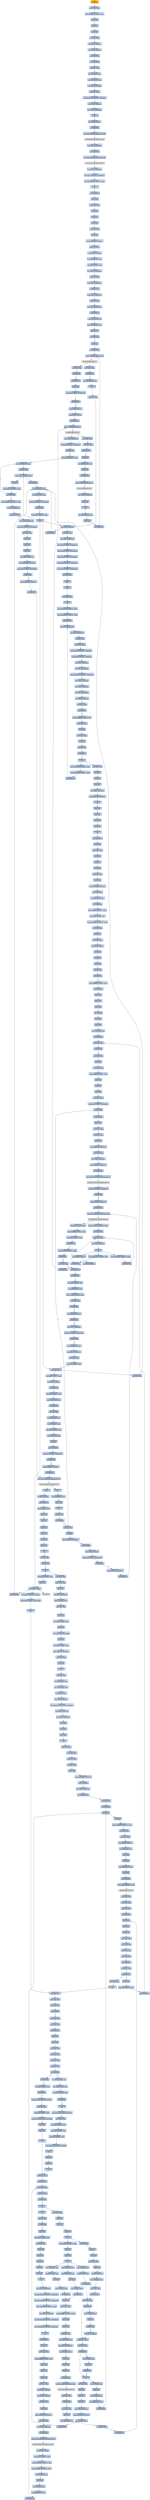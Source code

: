 digraph G {
node[shape=rectangle,style=filled,fillcolor=lightsteelblue,color=lightsteelblue]
bgcolor="transparent"
a0x00409a58pushl_ebp[label="start\npushl %ebp",color="lightgrey",fillcolor="orange"];
a0x00409a59movl_esp_ebp[label="0x00409a59\nmovl %esp, %ebp"];
a0x00409a5baddl_0xffffffc4UINT8_esp[label="0x00409a5b\naddl $0xffffffc4<UINT8>, %esp"];
a0x00409a5epushl_ebx[label="0x00409a5e\npushl %ebx"];
a0x00409a5fpushl_esi[label="0x00409a5f\npushl %esi"];
a0x00409a60pushl_edi[label="0x00409a60\npushl %edi"];
a0x00409a61xorl_eax_eax[label="0x00409a61\nxorl %eax, %eax"];
a0x00409a63movl_eax__16ebp_[label="0x00409a63\nmovl %eax, -16(%ebp)"];
a0x00409a66movl_eax__36ebp_[label="0x00409a66\nmovl %eax, -36(%ebp)"];
a0x00409a69call_0x004030dc[label="0x00409a69\ncall 0x004030dc"];
a0x004030dccall_0x00403094[label="0x004030dc\ncall 0x00403094"];
a0x00403094xorl_edx_edx[label="0x00403094\nxorl %edx, %edx"];
a0x00403096leal__12ebp__eax[label="0x00403096\nleal -12(%ebp), %eax"];
a0x00403099movl_fs_edx__ecx[label="0x00403099\nmovl %fs:(%edx), %ecx"];
a0x0040309cmovl_eax_fs_edx_[label="0x0040309c\nmovl %eax, %fs:(%edx)"];
a0x0040309fmovl_ecx_eax_[label="0x0040309f\nmovl %ecx, (%eax)"];
a0x004030a1movl_0x403018UINT32_0x4eax_[label="0x004030a1\nmovl $0x403018<UINT32>, 0x4(%eax)"];
a0x004030a8movl_ebp_0x8eax_[label="0x004030a8\nmovl %ebp, 0x8(%eax)"];
a0x004030abmovl_eax_0x0040c488[label="0x004030ab\nmovl %eax, 0x0040c488"];
a0x004030b1ret[label="0x004030b1\nret"];
a0x004030e1pushl_0x0UINT8[label="0x004030e1\npushl $0x0<UINT8>"];
a0x004030e3call_0x004011fc[label="0x004030e3\ncall 0x004011fc"];
a0x004011fcjmp_GetModuleHandleA_kernel32_dll[label="0x004011fc\njmp GetModuleHandleA@kernel32.dll"];
GetModuleHandleA_kernel32_dll[label="GetModuleHandleA@kernel32.dll",color="lightgrey",fillcolor="lightgrey"];
a0x004030e8movl_eax_0x0040c014[label="0x004030e8\nmovl %eax, 0x0040c014"];
a0x004030eecall_0x004011ec[label="0x004030ee\ncall 0x004011ec"];
a0x004011ecjmp_GetCommandLineA_kernel32_dll[label="0x004011ec\njmp GetCommandLineA@kernel32.dll"];
GetCommandLineA_kernel32_dll[label="GetCommandLineA@kernel32.dll",color="lightgrey",fillcolor="lightgrey"];
a0x004030f3movl_eax_0x0040c01c[label="0x004030f3\nmovl %eax, 0x0040c01c"];
a0x004030f9movl_0xaUINT32_0x0040c018[label="0x004030f9\nmovl $0xa<UINT32>, 0x0040c018"];
a0x00403103movl_0x402e34UINT32_eax[label="0x00403103\nmovl $0x402e34<UINT32>, %eax"];
a0x00403108ret[label="0x00403108\nret"];
a0x00409a6ecall_0x004042e8[label="0x00409a6e\ncall 0x004042e8"];
a0x004042e8pushl_ebp[label="0x004042e8\npushl %ebp"];
a0x004042e9movl_esp_ebp[label="0x004042e9\nmovl %esp, %ebp"];
a0x004042ebpushl_ebx[label="0x004042eb\npushl %ebx"];
a0x004042ecpushl_esi[label="0x004042ec\npushl %esi"];
a0x004042edpushl_edi[label="0x004042ed\npushl %edi"];
a0x004042eexorl_eax_eax[label="0x004042ee\nxorl %eax, %eax"];
a0x004042f0pushl_ebp[label="0x004042f0\npushl %ebp"];
a0x004042f1pushl_0x40438aUINT32[label="0x004042f1\npushl $0x40438a<UINT32>"];
a0x004042f6pushl_fs_eax_[label="0x004042f6\npushl %fs:(%eax)"];
a0x004042f9movl_esp_fs_eax_[label="0x004042f9\nmovl %esp, %fs:(%eax)"];
a0x004042fcmovl_0x0040c3d0_eax[label="0x004042fc\nmovl 0x0040c3d0, %eax"];
a0x00404301shll_0x2UINT8_eax[label="0x00404301\nshll $0x2<UINT8>, %eax"];
a0x00404304movl_eax_0x0040c3d4[label="0x00404304\nmovl %eax, 0x0040c3d4"];
a0x00404309xorl_eax_eax[label="0x00404309\nxorl %eax, %eax"];
a0x0040430bmovl_eax_0x0040c020[label="0x0040430b\nmovl %eax, 0x0040c020"];
a0x00404310xorl_eax_eax[label="0x00404310\nxorl %eax, %eax"];
a0x00404312movl_eax_0x0040c024[label="0x00404312\nmovl %eax, 0x0040c024"];
a0x00404317xorl_eax_eax[label="0x00404317\nxorl %eax, %eax"];
a0x00404319movl_eax_0x0040c028[label="0x00404319\nmovl %eax, 0x0040c028"];
a0x0040431ecall_0x00403154[label="0x0040431e\ncall 0x00403154"];
a0x00403154movb_0x0040c030_cl[label="0x00403154\nmovb 0x0040c030, %cl"];
a0x0040315amovl_0x0040c3d0_eax[label="0x0040315a\nmovl 0x0040c3d0, %eax"];
a0x00403160testb_cl_cl[label="0x00403160\ntestb %cl, %cl"];
a0x00403162jne_0x0040318c[label="0x00403162\njne 0x0040318c"];
a0x0040318cpushl_eax[label="0x0040318c\npushl %eax"];
a0x0040318dcall_0x0040120c[label="0x0040318d\ncall 0x0040120c"];
a0x0040120cjmp_TlsGetValue_kernel32_dll[label="0x0040120c\njmp TlsGetValue@kernel32.dll"];
TlsGetValue_kernel32_dll[label="TlsGetValue@kernel32.dll",color="lightgrey",fillcolor="lightgrey"];
a0x00403192testl_eax_eax[label="0x00403192\ntestl %eax, %eax"];
a0x00403194je_0x0040316f[label="0x00403194\nje 0x0040316f"];
a0x0040316fcall_0x0040310c[label="0x0040316f\ncall 0x0040310c"];
a0x0040310cpushl_ebx[label="0x0040310c\npushl %ebx"];
a0x0040310dcmpl_0x0UINT8_0x0040c3d0[label="0x0040310d\ncmpl $0x0<UINT8>, 0x0040c3d0"];
a0x00403114jnl_0x00403120[label="0x00403114\njnl 0x00403120"];
a0x00403120pushl_0x8UINT32[label="0x00403120\npushl $0x8<UINT32>"];
a0x00403125pushl_0x40UINT8[label="0x00403125\npushl $0x40<UINT8>"];
a0x00403127call_0x0040124c[label="0x00403127\ncall 0x0040124c"];
a0x0040124cjmp_LocalAlloc_kernel32_dll[label="0x0040124c\njmp LocalAlloc@kernel32.dll"];
LocalAlloc_kernel32_dll[label="LocalAlloc@kernel32.dll",color="lightgrey",fillcolor="lightgrey"];
a0x0040312cmovl_eax_ebx[label="0x0040312c\nmovl %eax, %ebx"];
a0x0040312etestl_ebx_ebx[label="0x0040312e\ntestl %ebx, %ebx"];
a0x00403130jne_0x0040313e[label="0x00403130\njne 0x0040313e"];
a0x0040313epushl_ebx[label="0x0040313e\npushl %ebx"];
a0x0040313fmovl_0x0040c3d0_eax[label="0x0040313f\nmovl 0x0040c3d0, %eax"];
a0x00403144pushl_eax[label="0x00403144\npushl %eax"];
a0x00403145call_0x00401214[label="0x00403145\ncall 0x00401214"];
a0x00401214jmp_TlsSetValue_kernel32_dll[label="0x00401214\njmp TlsSetValue@kernel32.dll"];
TlsSetValue_kernel32_dll[label="TlsSetValue@kernel32.dll",color="lightgrey",fillcolor="lightgrey"];
a0x0040314amovl_ebx_0x0040c48c[label="0x0040314a\nmovl %ebx, 0x0040c48c"];
a0x00403150popl_ebx[label="0x00403150\npopl %ebx"];
a0x00403151ret[label="0x00403151\nret"];
a0x00403174movl_0x0040c3d0_eax[label="0x00403174\nmovl 0x0040c3d0, %eax"];
a0x0040317apushl_eax[label="0x0040317a\npushl %eax"];
a0x0040317bcall_0x0040120c[label="0x0040317b\ncall 0x0040120c"];
a0x00403180testl_eax_eax[label="0x00403180\ntestl %eax, %eax"];
a0x00403182je_0x00403185[label="0x00403182\nje 0x00403185"];
a0x00403185movl_0x0040c48c_eax[label="0x00403185\nmovl 0x0040c48c, %eax"];
a0x0040318bret[label="0x0040318b\nret"];
a0x00404323xorl_edx_edx[label="0x00404323\nxorl %edx, %edx"];
a0x00404325movl_edx_0x4eax_[label="0x00404325\nmovl %edx, 0x4(%eax)"];
a0x0040438ajmp_0x00402dfc[label="0x0040438a\njmp 0x00402dfc"];
a0x00402dfcmovl_0x4esp__eax[label="0x00402dfc\nmovl 0x4(%esp), %eax"];
a0x00402e00movl_0x8esp__edx[label="0x00402e00\nmovl 0x8(%esp), %edx"];
a0x00402e04testl_0x6UINT32_0x4eax_[label="0x00402e04\ntestl $0x6<UINT32>, 0x4(%eax)"];
a0x00402e0bje_0x00402e2c[label="0x00402e0b\nje 0x00402e2c"];
a0x00402e2cmovl_0x1UINT32_eax[label="0x00402e2c\nmovl $0x1<UINT32>, %eax"];
a0x00402e31ret[label="0x00402e31\nret"];
a0x0040432bxorl_eax_eax[label="0x0040432b\nxorl %eax, %eax"];
a0x0040432dmovl_eax_0x0040c02c[label="0x0040432d\nmovl %eax, 0x0040c02c"];
a0x00404332movb_0x2UINT8_0x0040c033[label="0x00404332\nmovb $0x2<UINT8>, 0x0040c033"];
a0x00404339movb_0x2UINT8_0x0040c034[label="0x00404339\nmovb $0x2<UINT8>, 0x0040c034"];
a0x00404340movb_0x3UINT8_0x0040c035[label="0x00404340\nmovb $0x3<UINT8>, 0x0040c035"];
a0x00404347movw_0x0UINT16_0x0040c3dc[label="0x00404347\nmovw $0x0<UINT16>, 0x0040c3dc"];
a0x00404350movw_0x1UINT16_0x0040c3ec[label="0x00404350\nmovw $0x1<UINT16>, 0x0040c3ec"];
a0x00404359call_0x0040285c[label="0x00404359\ncall 0x0040285c"];
a0x0040285cfninit_[label="0x0040285c\nfninit "];
a0x0040285efwait_[label="0x0040285e\nfwait "];
a0x0040285ffldcw_0x0040b010[label="0x0040285f\nfldcw 0x0040b010"];
a0x00402865ret[label="0x00402865\nret"];
a0x0040435emovl_0x40c038UINT32_eax[label="0x0040435e\nmovl $0x40c038<UINT32>, %eax"];
a0x00404363movl_0x404398UINT32_edx[label="0x00404363\nmovl $0x404398<UINT32>, %edx"];
a0x00404368call_0x00403c25[label="0x00404368\ncall 0x00403c25"];
a0x00403c25leal_0x14ceax__ecx[label="0x00403c25\nleal 0x14c(%eax), %ecx"];
a0x00403c2bmovl_ecx_0x14eax_[label="0x00403c2b\nmovl %ecx, 0x14(%eax)"];
a0x00403c2exorl_ecx_ecx[label="0x00403c2e\nxorl %ecx, %ecx"];
a0x00403c30movl_ecx_eax_[label="0x00403c30\nmovl %ecx, (%eax)"];
a0x00403c32movl_0xd7b0UINT32_0x4eax_[label="0x00403c32\nmovl $0xd7b0<UINT32>, 0x4(%eax)"];
a0x00403c39movl_0x80UINT32_0x8eax_[label="0x00403c39\nmovl $0x80<UINT32>, 0x8(%eax)"];
a0x00403c40movl_ecx_0xceax_[label="0x00403c40\nmovl %ecx, 0xc(%eax)"];
a0x00403c43movl_ecx_0x10eax_[label="0x00403c43\nmovl %ecx, 0x10(%eax)"];
a0x00403c46movl_0x403a97UINT32_0x18eax_[label="0x00403c46\nmovl $0x403a97<UINT32>, 0x18(%eax)"];
a0x00403c4dmovl_ecx_0x1ceax_[label="0x00403c4d\nmovl %ecx, 0x1c(%eax)"];
a0x00403c50movl_ecx_0x20eax_[label="0x00403c50\nmovl %ecx, 0x20(%eax)"];
a0x00403c53movl_ecx_0x24eax_[label="0x00403c53\nmovl %ecx, 0x24(%eax)"];
a0x00403c56leal_0x48eax__eax[label="0x00403c56\nleal 0x48(%eax), %eax"];
a0x00403c59testl_edx_edx[label="0x00403c59\ntestl %edx, %edx"];
a0x00403c5bje_0x00403c78[label="0x00403c5b\nje 0x00403c78"];
a0x00403c5dmovb_0xffffff82UINT8_ch[label="0x00403c5d\nmovb $0xffffff82<UINT8>, %ch"];
a0x00403c5fmovb_edx__cl[label="0x00403c5f\nmovb (%edx), %cl"];
a0x00403c61incl_edx[label="0x00403c61\nincl %edx"];
a0x00403c62movb_cl_eax_[label="0x00403c62\nmovb %cl, (%eax)"];
a0x00403c64incl_eax[label="0x00403c64\nincl %eax"];
a0x00403c65testb_cl_cl[label="0x00403c65\ntestb %cl, %cl"];
a0x00403c67je_0x00403c7a[label="0x00403c67\nje 0x00403c7a"];
a0x00403c7aret[label="0x00403c7a\nret"];
a0x0040436dmovl_0x40c204UINT32_eax[label="0x0040436d\nmovl $0x40c204<UINT32>, %eax"];
a0x00404372movl_0x404398UINT32_edx[label="0x00404372\nmovl $0x404398<UINT32>, %edx"];
a0x00404377call_0x00403c25[label="0x00404377\ncall 0x00403c25"];
a0x0040437cxorl_eax_eax[label="0x0040437c\nxorl %eax, %eax"];
a0x0040437epopl_edx[label="0x0040437e\npopl %edx"];
a0x0040437fpopl_ecx[label="0x0040437f\npopl %ecx"];
a0x00404380popl_ecx[label="0x00404380\npopl %ecx"];
a0x00404381movl_edx_fs_eax_[label="0x00404381\nmovl %edx, %fs:(%eax)"];
a0x00404384pushl_0x404391UINT32[label="0x00404384\npushl $0x404391<UINT32>"];
a0x00404389ret[label="0x00404389\nret"];
a0x00404391popl_edi[label="0x00404391\npopl %edi"];
a0x00404392popl_esi[label="0x00404392\npopl %esi"];
a0x00404393popl_ebx[label="0x00404393\npopl %ebx"];
a0x00404394popl_ebp[label="0x00404394\npopl %ebp"];
a0x00404395ret[label="0x00404395\nret"];
a0x00409a73call_0x00406518[label="0x00409a73\ncall 0x00406518"];
a0x00406518pushl_ebp[label="0x00406518\npushl %ebp"];
a0x00406519movl_esp_ebp[label="0x00406519\nmovl %esp, %ebp"];
a0x0040651bpushl_ebx[label="0x0040651b\npushl %ebx"];
a0x0040651cpushl_esi[label="0x0040651c\npushl %esi"];
a0x0040651dpushl_edi[label="0x0040651d\npushl %edi"];
a0x0040651exorl_eax_eax[label="0x0040651e\nxorl %eax, %eax"];
a0x00406520pushl_ebp[label="0x00406520\npushl %ebp"];
a0x00406521pushl_0x40654eUINT32[label="0x00406521\npushl $0x40654e<UINT32>"];
a0x00406526pushl_fs_eax_[label="0x00406526\npushl %fs:(%eax)"];
a0x00406529movl_esp_fs_eax_[label="0x00406529\nmovl %esp, %fs:(%eax)"];
a0x0040652ccall_0x00405bf8[label="0x0040652c\ncall 0x00405bf8"];
a0x00405bf8movl_0xff87UINT32_ecx[label="0x00405bf8\nmovl $0xff87<UINT32>, %ecx"];
a0x00405bfdmovb_0x1UINT8_dl[label="0x00405bfd\nmovb $0x1<UINT8>, %dl"];
a0x00405bffmovl_0x40463cUINT32_eax[label="0x00405bff\nmovl $0x40463c<UINT32>, %eax"];
a0x00405c04call_0x00405890[label="0x00405c04\ncall 0x00405890"];
a0x00405890pushl_ebp[label="0x00405890\npushl %ebp"];
a0x00405891movl_esp_ebp[label="0x00405891\nmovl %esp, %ebp"];
a0x00405893pushl_0x0UINT8[label="0x00405893\npushl $0x0<UINT8>"];
a0x00405895pushl_ebx[label="0x00405895\npushl %ebx"];
a0x00405896pushl_esi[label="0x00405896\npushl %esi"];
a0x00405897pushl_edi[label="0x00405897\npushl %edi"];
a0x00405898testb_dl_dl[label="0x00405898\ntestb %dl, %dl"];
a0x0040589aje_0x004058a4[label="0x0040589a\nje 0x004058a4"];
a0x0040589caddl_0xfffffff0UINT8_esp[label="0x0040589c\naddl $0xfffffff0<UINT8>, %esp"];
a0x0040589fcall_0x00402ac8[label="0x0040589f\ncall 0x00402ac8"];
a0x00402ac8pushl_edx[label="0x00402ac8\npushl %edx"];
a0x00402ac9pushl_ecx[label="0x00402ac9\npushl %ecx"];
a0x00402acapushl_ebx[label="0x00402aca\npushl %ebx"];
a0x00402acbcall__12eax_[label="0x00402acb\ncall -12(%eax)"];
a0x004028acpushl_edi[label="0x004028ac\npushl %edi"];
a0x004028adpushl_eax[label="0x004028ad\npushl %eax"];
a0x004028aemovl__24eax__eax[label="0x004028ae\nmovl -24(%eax), %eax"];
a0x004028b1call_0x00402594[label="0x004028b1\ncall 0x00402594"];
a0x00402594testl_eax_eax[label="0x00402594\ntestl %eax, %eax"];
a0x00402596je_0x004025a2[label="0x00402596\nje 0x004025a2"];
a0x00402598call_0x0040b004[label="0x00402598\ncall 0x0040b004"];
a0x00401fd4pushl_ebp[label="0x00401fd4\npushl %ebp"];
a0x00401fd5movl_esp_ebp[label="0x00401fd5\nmovl %esp, %ebp"];
a0x00401fd7addl_0xfffffff8UINT8_esp[label="0x00401fd7\naddl $0xfffffff8<UINT8>, %esp"];
a0x00401fdapushl_ebx[label="0x00401fda\npushl %ebx"];
a0x00401fdbpushl_esi[label="0x00401fdb\npushl %esi"];
a0x00401fdcpushl_edi[label="0x00401fdc\npushl %edi"];
a0x00401fddmovl_eax_ebx[label="0x00401fdd\nmovl %eax, %ebx"];
a0x00401fdfcmpb_0x0UINT8_0x0040c415[label="0x00401fdf\ncmpb $0x0<UINT8>, 0x0040c415"];
a0x00401fe6jne_0x00401ffb[label="0x00401fe6\njne 0x00401ffb"];
a0x00401fe8call_0x00401918[label="0x00401fe8\ncall 0x00401918"];
a0x00401918pushl_ebp[label="0x00401918\npushl %ebp"];
a0x00401919movl_esp_ebp[label="0x00401919\nmovl %esp, %ebp"];
a0x0040191bxorl_edx_edx[label="0x0040191b\nxorl %edx, %edx"];
a0x0040191dpushl_ebp[label="0x0040191d\npushl %ebp"];
a0x0040191epushl_0x4019ceUINT32[label="0x0040191e\npushl $0x4019ce<UINT32>"];
a0x00401923pushl_fs_edx_[label="0x00401923\npushl %fs:(%edx)"];
a0x00401926movl_esp_fs_edx_[label="0x00401926\nmovl %esp, %fs:(%edx)"];
a0x00401929pushl_0x40c41cUINT32[label="0x00401929\npushl $0x40c41c<UINT32>"];
a0x0040192ecall_0x0040126c[label="0x0040192e\ncall 0x0040126c"];
a0x0040126cjmp_InitializeCriticalSection_kernel32_dll[label="0x0040126c\njmp InitializeCriticalSection@kernel32.dll"];
InitializeCriticalSection_kernel32_dll[label="InitializeCriticalSection@kernel32.dll",color="lightgrey",fillcolor="lightgrey"];
a0x00401933cmpb_0x0UINT8_0x0040c032[label="0x00401933\ncmpb $0x0<UINT8>, 0x0040c032"];
a0x0040193aje_0x00401946[label="0x0040193a\nje 0x00401946"];
a0x0040193cpushl_0x40c41cUINT32[label="0x0040193c\npushl $0x40c41c<UINT32>"];
a0x00401941call_0x00401274[label="0x00401941\ncall 0x00401274"];
a0x00401274jmp_EnterCriticalSection_kernel32_dll[label="0x00401274\njmp EnterCriticalSection@kernel32.dll"];
EnterCriticalSection_kernel32_dll[label="EnterCriticalSection@kernel32.dll",color="lightgrey",fillcolor="lightgrey"];
a0x00401946movl_0x40c43cUINT32_eax[label="0x00401946\nmovl $0x40c43c<UINT32>, %eax"];
a0x0040194bcall_0x004012dc[label="0x0040194b\ncall 0x004012dc"];
a0x004012dcmovl_eax_eax_[label="0x004012dc\nmovl %eax, (%eax)"];
a0x004012demovl_eax_0x4eax_[label="0x004012de\nmovl %eax, 0x4(%eax)"];
a0x004012e1ret[label="0x004012e1\nret"];
a0x00401950movl_0x40c44cUINT32_eax[label="0x00401950\nmovl $0x40c44c<UINT32>, %eax"];
a0x00401955call_0x004012dc[label="0x00401955\ncall 0x004012dc"];
a0x0040195amovl_0x40c478UINT32_eax[label="0x0040195a\nmovl $0x40c478<UINT32>, %eax"];
a0x0040195fcall_0x004012dc[label="0x0040195f\ncall 0x004012dc"];
a0x00401964pushl_0xff8UINT32[label="0x00401964\npushl $0xff8<UINT32>"];
a0x00401969pushl_0x0UINT8[label="0x00401969\npushl $0x0<UINT8>"];
a0x0040196bcall_0x0040124c[label="0x0040196b\ncall 0x0040124c"];
a0x00401970movl_eax_0x0040c474[label="0x00401970\nmovl %eax, 0x0040c474"];
a0x00401975cmpl_0x0UINT8_0x0040c474[label="0x00401975\ncmpl $0x0<UINT8>, 0x0040c474"];
a0x0040197cje_0x004019ad[label="0x0040197c\nje 0x004019ad"];
a0x0040197emovl_0x3UINT32_eax[label="0x0040197e\nmovl $0x3<UINT32>, %eax"];
a0x00401983movl_0x0040c474_edx[label="0x00401983\nmovl 0x0040c474, %edx"];
a0x00401989xorl_ecx_ecx[label="0x00401989\nxorl %ecx, %ecx"];
a0x0040198bmovl_ecx__12edxeax4_[label="0x0040198b\nmovl %ecx, -12(%edx,%eax,4)"];
a0x004019cejmp_0x00402dfc[label="0x004019ce\njmp 0x00402dfc"];
a0x0040198fincl_eax[label="0x0040198f\nincl %eax"];
a0x00401990cmpl_0x401UINT32_eax[label="0x00401990\ncmpl $0x401<UINT32>, %eax"];
a0x00401995jne_0x00401983[label="0x00401995\njne 0x00401983"];
a0x00401997movl_0x40c45cUINT32_eax[label="0x00401997\nmovl $0x40c45c<UINT32>, %eax"];
a0x0040199cmovl_eax_0x4eax_[label="0x0040199c\nmovl %eax, 0x4(%eax)"];
a0x0040199fmovl_eax_eax_[label="0x0040199f\nmovl %eax, (%eax)"];
a0x004019a1movl_eax_0x0040c468[label="0x004019a1\nmovl %eax, 0x0040c468"];
a0x004019a6movb_0x1UINT8_0x0040c415[label="0x004019a6\nmovb $0x1<UINT8>, 0x0040c415"];
a0x004019adxorl_eax_eax[label="0x004019ad\nxorl %eax, %eax"];
a0x004019afpopl_edx[label="0x004019af\npopl %edx"];
a0x004019b0popl_ecx[label="0x004019b0\npopl %ecx"];
a0x004019b1popl_ecx[label="0x004019b1\npopl %ecx"];
a0x004019b2movl_edx_fs_eax_[label="0x004019b2\nmovl %edx, %fs:(%eax)"];
a0x004019b5pushl_0x4019d5UINT32[label="0x004019b5\npushl $0x4019d5<UINT32>"];
a0x004019bacmpb_0x0UINT8_0x0040c032[label="0x004019ba\ncmpb $0x0<UINT8>, 0x0040c032"];
a0x004019c1je_0x004019cd[label="0x004019c1\nje 0x004019cd"];
a0x004019c3pushl_0x40c41cUINT32[label="0x004019c3\npushl $0x40c41c<UINT32>"];
a0x004019c8call_0x0040127c[label="0x004019c8\ncall 0x0040127c"];
a0x0040127cjmp_LeaveCriticalSection_kernel32_dll[label="0x0040127c\njmp LeaveCriticalSection@kernel32.dll"];
LeaveCriticalSection_kernel32_dll[label="LeaveCriticalSection@kernel32.dll",color="lightgrey",fillcolor="lightgrey"];
a0x004019cdret[label="0x004019cd\nret"];
a0x004019d5movb_0x0040c415_al[label="0x004019d5\nmovb 0x0040c415, %al"];
a0x004019dapopl_ebp[label="0x004019da\npopl %ebp"];
a0x004019dbret[label="0x004019db\nret"];
a0x00401fedtestb_al_al[label="0x00401fed\ntestb %al, %al"];
a0x00401fefjne_0x00401ffb[label="0x00401fef\njne 0x00401ffb"];
a0x00401ffbxorl_esi_esi[label="0x00401ffb\nxorl %esi, %esi"];
a0x00401ffdpushl_ebp[label="0x00401ffd\npushl %ebp"];
a0x00401ffepushl_0x402148UINT32[label="0x00401ffe\npushl $0x402148<UINT32>"];
a0x00402003pushl_fs_esi_[label="0x00402003\npushl %fs:(%esi)"];
a0x00402006movl_esp_fs_esi_[label="0x00402006\nmovl %esp, %fs:(%esi)"];
a0x00402009cmpb_0x0UINT8_0x0040c032[label="0x00402009\ncmpb $0x0<UINT8>, 0x0040c032"];
a0x00402010je_0x0040201c[label="0x00402010\nje 0x0040201c"];
a0x00402012pushl_0x40c41cUINT32[label="0x00402012\npushl $0x40c41c<UINT32>"];
a0x00402017call_0x00401274[label="0x00402017\ncall 0x00401274"];
a0x0040201caddl_0x7UINT8_ebx[label="0x0040201c\naddl $0x7<UINT8>, %ebx"];
a0x0040201fandl_0xfffffffcUINT8_ebx[label="0x0040201f\nandl $0xfffffffc<UINT8>, %ebx"];
a0x00402022cmpl_0xcUINT8_ebx[label="0x00402022\ncmpl $0xc<UINT8>, %ebx"];
a0x00402025jnl_0x0040202c[label="0x00402025\njnl 0x0040202c"];
a0x0040202ccmpl_0x1000UINT32_ebx[label="0x0040202c\ncmpl $0x1000<UINT32>, %ebx"];
a0x00402032jg_0x004020cb[label="0x00402032\njg 0x004020cb"];
a0x00402038movl_ebx_eax[label="0x00402038\nmovl %ebx, %eax"];
a0x0040203atestl_eax_eax[label="0x0040203a\ntestl %eax, %eax"];
a0x0040203cjns_0x00402041[label="0x0040203c\njns 0x00402041"];
a0x00402041sarl_0x2UINT8_eax[label="0x00402041\nsarl $0x2<UINT8>, %eax"];
a0x00402044movl_0x0040c474_edx[label="0x00402044\nmovl 0x0040c474, %edx"];
a0x0040204amovl__12edxeax4__edx[label="0x0040204a\nmovl -12(%edx,%eax,4), %edx"];
a0x0040204etestl_edx_edx[label="0x0040204e\ntestl %edx, %edx"];
a0x00402050je_0x004020cb[label="0x00402050\nje 0x004020cb"];
a0x004020cbcmpl_0x0040c46c_ebx[label="0x004020cb\ncmpl 0x0040c46c, %ebx"];
a0x004020d1jg_0x0040211d[label="0x004020d1\njg 0x0040211d"];
a0x004020d3subl_ebx_0x0040c46c[label="0x004020d3\nsubl %ebx, 0x0040c46c"];
a0x004020d9cmpl_0xcUINT8_0x0040c46c[label="0x004020d9\ncmpl $0xc<UINT8>, 0x0040c46c"];
a0x004020e0jnl_0x004020ef[label="0x004020e0\njnl 0x004020ef"];
a0x004020efmovl_0x0040c470_eax[label="0x004020ef\nmovl 0x0040c470, %eax"];
a0x004020f4addl_ebx_0x0040c470[label="0x004020f4\naddl %ebx, 0x0040c470"];
a0x004020famovl_ebx_edx[label="0x004020fa\nmovl %ebx, %edx"];
a0x004020fcorl_0x2UINT8_edx[label="0x004020fc\norl $0x2<UINT8>, %edx"];
a0x004020ffmovl_edx_eax_[label="0x004020ff\nmovl %edx, (%eax)"];
a0x00402148jmp_0x00402dfc[label="0x00402148\njmp 0x00402dfc"];
a0x00402101addl_0x4UINT8_eax[label="0x00402101\naddl $0x4<UINT8>, %eax"];
a0x00402104movl_eax__4ebp_[label="0x00402104\nmovl %eax, -4(%ebp)"];
a0x00402107incl_0x0040c3fc[label="0x00402107\nincl 0x0040c3fc"];
a0x0040210dsubl_0x4UINT8_ebx[label="0x0040210d\nsubl $0x4<UINT8>, %ebx"];
a0x00402110addl_ebx_0x0040c400[label="0x00402110\naddl %ebx, 0x0040c400"];
a0x00402116call_0x00402f54[label="0x00402116\ncall 0x00402f54"];
a0x00402f54xorl_edx_edx[label="0x00402f54\nxorl %edx, %edx"];
a0x00402f56movl_0x8esp__ecx[label="0x00402f56\nmovl 0x8(%esp), %ecx"];
a0x00402f5amovl_0x4esp__eax[label="0x00402f5a\nmovl 0x4(%esp), %eax"];
a0x00402f5eaddl_0x5UINT8_ecx[label="0x00402f5e\naddl $0x5<UINT8>, %ecx"];
a0x00402f61movl_eax_fs_edx_[label="0x00402f61\nmovl %eax, %fs:(%edx)"];
a0x00402f64call_ecx[label="0x00402f64\ncall %ecx"];
a0x0040214djmp_0x00402134[label="0x0040214d\njmp 0x00402134"];
a0x00402134cmpb_0x0UINT8_0x0040c032[label="0x00402134\ncmpb $0x0<UINT8>, 0x0040c032"];
a0x0040213bje_0x00402147[label="0x0040213b\nje 0x00402147"];
a0x0040213dpushl_0x40c41cUINT32[label="0x0040213d\npushl $0x40c41c<UINT32>"];
a0x00402142call_0x0040127c[label="0x00402142\ncall 0x0040127c"];
a0x00402147ret[label="0x00402147\nret"];
a0x00402f66ret_0xcUINT16[label="0x00402f66\nret $0xc<UINT16>"];
a0x0040211bjmp_0x0040214f[label="0x0040211b\njmp 0x0040214f"];
a0x0040214fmovl__4ebp__eax[label="0x0040214f\nmovl -4(%ebp), %eax"];
a0x00402152popl_edi[label="0x00402152\npopl %edi"];
a0x00402153popl_esi[label="0x00402153\npopl %esi"];
a0x00402154popl_ebx[label="0x00402154\npopl %ebx"];
a0x00402155popl_ecx[label="0x00402155\npopl %ecx"];
a0x00402156popl_ecx[label="0x00402156\npopl %ecx"];
a0x00402157popl_ebp[label="0x00402157\npopl %ebp"];
a0x00402158ret[label="0x00402158\nret"];
a0x0040259eorl_eax_eax[label="0x0040259e\norl %eax, %eax"];
a0x004025a0je_0x004025a3[label="0x004025a0\nje 0x004025a3"];
a0x004025a2ret[label="0x004025a2\nret"];
a0x004028b6movl_eax_edi[label="0x004028b6\nmovl %eax, %edi"];
a0x004028b8movl_eax_edx[label="0x004028b8\nmovl %eax, %edx"];
a0x004028bapopl_eax[label="0x004028ba\npopl %eax"];
a0x004028bbstosl_eax_es_edi_[label="0x004028bb\nstosl %eax, %es:(%edi)"];
a0x004028bcmovl__24eax__ecx[label="0x004028bc\nmovl -24(%eax), %ecx"];
a0x004028bfxorl_eax_eax[label="0x004028bf\nxorl %eax, %eax"];
a0x004028c1pushl_ecx[label="0x004028c1\npushl %ecx"];
a0x004028c2shrl_0x2UINT8_ecx[label="0x004028c2\nshrl $0x2<UINT8>, %ecx"];
a0x004028c5decl_ecx[label="0x004028c5\ndecl %ecx"];
a0x004028c6repz_stosl_eax_es_edi_[label="0x004028c6\nrepz stosl %eax, %es:(%edi)"];
a0x004028c8popl_ecx[label="0x004028c8\npopl %ecx"];
a0x004028c9andl_0x3UINT8_ecx[label="0x004028c9\nandl $0x3<UINT8>, %ecx"];
a0x004028ccrepz_stosb_al_es_edi_[label="0x004028cc\nrepz stosb %al, %es:(%edi)"];
a0x004028cemovl_edx_eax[label="0x004028ce\nmovl %edx, %eax"];
a0x004028d0popl_edi[label="0x004028d0\npopl %edi"];
a0x004028d1ret[label="0x004028d1\nret"];
a0x00402acexorl_edx_edx[label="0x00402ace\nxorl %edx, %edx"];
a0x00402ad0leal_0x10esp__ecx[label="0x00402ad0\nleal 0x10(%esp), %ecx"];
a0x00402ad4movl_fs_edx__ebx[label="0x00402ad4\nmovl %fs:(%edx), %ebx"];
a0x00402ad7movl_ebx_ecx_[label="0x00402ad7\nmovl %ebx, (%ecx)"];
a0x00402ad9movl_ebp_0x8ecx_[label="0x00402ad9\nmovl %ebp, 0x8(%ecx)"];
a0x00402adcmovl_0x402aedUINT32_0x4ecx_[label="0x00402adc\nmovl $0x402aed<UINT32>, 0x4(%ecx)"];
a0x00402ae3movl_eax_0xcecx_[label="0x00402ae3\nmovl %eax, 0xc(%ecx)"];
a0x00402ae6movl_ecx_fs_edx_[label="0x00402ae6\nmovl %ecx, %fs:(%edx)"];
a0x00402ae9popl_ebx[label="0x00402ae9\npopl %ebx"];
a0x00402aeapopl_ecx[label="0x00402aea\npopl %ecx"];
a0x00402aebpopl_edx[label="0x00402aeb\npopl %edx"];
a0x00402aecret[label="0x00402aec\nret"];
a0x004058a4movl_ecx_esi[label="0x004058a4\nmovl %ecx, %esi"];
a0x004058a6movl_edx_ebx[label="0x004058a6\nmovl %edx, %ebx"];
a0x004058a8movl_eax_edi[label="0x004058a8\nmovl %eax, %edi"];
a0x004058aaxorl_eax_eax[label="0x004058aa\nxorl %eax, %eax"];
a0x004058acpushl_ebp[label="0x004058ac\npushl %ebp"];
a0x004058adpushl_0x4058e3UINT32[label="0x004058ad\npushl $0x4058e3<UINT32>"];
a0x004058b2pushl_fs_eax_[label="0x004058b2\npushl %fs:(%eax)"];
a0x004058b5movl_esp_fs_eax_[label="0x004058b5\nmovl %esp, %fs:(%eax)"];
a0x004058b8leal__4ebp__edx[label="0x004058b8\nleal -4(%ebp), %edx"];
a0x004058bbmovl_esi_eax[label="0x004058bb\nmovl %esi, %eax"];
a0x004058bdcall_0x00404c2c[label="0x004058bd\ncall 0x00404c2c"];
a0x00404c2cpushl_ebx[label="0x00404c2c\npushl %ebx"];
a0x00404c2dpushl_esi[label="0x00404c2d\npushl %esi"];
a0x00404c2eaddl_0xfffffc00UINT32_esp[label="0x00404c2e\naddl $0xfffffc00<UINT32>, %esp"];
a0x00404c34movl_edx_esi[label="0x00404c34\nmovl %edx, %esi"];
a0x00404c36movl_eax_ebx[label="0x00404c36\nmovl %eax, %ebx"];
a0x00404c38pushl_0x400UINT32[label="0x00404c38\npushl $0x400<UINT32>"];
a0x00404c3dleal_0x4esp__eax[label="0x00404c3d\nleal 0x4(%esp), %eax"];
a0x00404c41pushl_eax[label="0x00404c41\npushl %eax"];
a0x00404c42pushl_ebx[label="0x00404c42\npushl %ebx"];
a0x00404c43movl_0x0040c014_eax[label="0x00404c43\nmovl 0x0040c014, %eax"];
a0x00404c48pushl_eax[label="0x00404c48\npushl %eax"];
a0x00404c49call_0x0040454c[label="0x00404c49\ncall 0x0040454c"];
a0x0040454cjmp_LoadStringA_user32_dll[label="0x0040454c\njmp LoadStringA@user32.dll"];
LoadStringA_user32_dll[label="LoadStringA@user32.dll",color="lightgrey",fillcolor="lightgrey"];
a0x00404c4emovl_eax_ecx[label="0x00404c4e\nmovl %eax, %ecx"];
a0x00404c50movl_esp_edx[label="0x00404c50\nmovl %esp, %edx"];
a0x00404c52movl_esi_eax[label="0x00404c52\nmovl %esi, %eax"];
a0x00404c54call_0x00403278[label="0x00404c54\ncall 0x00403278"];
a0x00403278pushl_ebx[label="0x00403278\npushl %ebx"];
a0x00403279pushl_esi[label="0x00403279\npushl %esi"];
a0x0040327apushl_edi[label="0x0040327a\npushl %edi"];
a0x0040327bmovl_eax_ebx[label="0x0040327b\nmovl %eax, %ebx"];
a0x0040327dmovl_edx_esi[label="0x0040327d\nmovl %edx, %esi"];
a0x0040327fmovl_ecx_edi[label="0x0040327f\nmovl %ecx, %edi"];
a0x00403281movl_edi_eax[label="0x00403281\nmovl %edi, %eax"];
a0x00403283call_0x00403254[label="0x00403283\ncall 0x00403254"];
a0x00403254testl_eax_eax[label="0x00403254\ntestl %eax, %eax"];
a0x00403256jle_0x00403274[label="0x00403256\njle 0x00403274"];
a0x00403274xorl_eax_eax[label="0x00403274\nxorl %eax, %eax"];
a0x00403276ret[label="0x00403276\nret"];
a0x00403288movl_edi_ecx[label="0x00403288\nmovl %edi, %ecx"];
a0x0040328amovl_eax_edi[label="0x0040328a\nmovl %eax, %edi"];
a0x0040328ctestl_esi_esi[label="0x0040328c\ntestl %esi, %esi"];
a0x0040328eje_0x00403299[label="0x0040328e\nje 0x00403299"];
a0x00403290movl_eax_edx[label="0x00403290\nmovl %eax, %edx"];
a0x00403292movl_esi_eax[label="0x00403292\nmovl %esi, %eax"];
a0x00403294call_0x00402684[label="0x00403294\ncall 0x00402684"];
a0x00402684pushl_esi[label="0x00402684\npushl %esi"];
a0x00402685pushl_edi[label="0x00402685\npushl %edi"];
a0x00402686movl_eax_esi[label="0x00402686\nmovl %eax, %esi"];
a0x00402688movl_edx_edi[label="0x00402688\nmovl %edx, %edi"];
a0x0040268amovl_ecx_eax[label="0x0040268a\nmovl %ecx, %eax"];
a0x0040268ccmpl_esi_edi[label="0x0040268c\ncmpl %esi, %edi"];
a0x0040268ejg_0x004026a3[label="0x0040268e\njg 0x004026a3"];
a0x00402690je_0x004026c1[label="0x00402690\nje 0x004026c1"];
a0x00402692sarl_0x2UINT8_ecx[label="0x00402692\nsarl $0x2<UINT8>, %ecx"];
a0x00402695js_0x004026c1[label="0x00402695\njs 0x004026c1"];
a0x00402697repz_movsl_ds_esi__es_edi_[label="0x00402697\nrepz movsl %ds:(%esi), %es:(%edi)"];
a0x00402699movl_eax_ecx[label="0x00402699\nmovl %eax, %ecx"];
a0x0040269bandl_0x3UINT8_ecx[label="0x0040269b\nandl $0x3<UINT8>, %ecx"];
a0x0040269erepz_movsb_ds_esi__es_edi_[label="0x0040269e\nrepz movsb %ds:(%esi), %es:(%edi)"];
a0x004026a0popl_edi[label="0x004026a0\npopl %edi"];
a0x004026a1popl_esi[label="0x004026a1\npopl %esi"];
a0x004026a2ret[label="0x004026a2\nret"];
a0x00403299movl_ebx_eax[label="0x00403299\nmovl %ebx, %eax"];
a0x0040329bcall_0x00403198[label="0x0040329b\ncall 0x00403198"];
a0x00403198movl_eax__edx[label="0x00403198\nmovl (%eax), %edx"];
a0x0040319atestl_edx_edx[label="0x0040319a\ntestl %edx, %edx"];
a0x0040319cje_0x004031b7[label="0x0040319c\nje 0x004031b7"];
a0x004031b7ret[label="0x004031b7\nret"];
a0x004032a0movl_edi_ebx_[label="0x004032a0\nmovl %edi, (%ebx)"];
a0x004032a2popl_edi[label="0x004032a2\npopl %edi"];
a0x004032a3popl_esi[label="0x004032a3\npopl %esi"];
a0x004032a4popl_ebx[label="0x004032a4\npopl %ebx"];
a0x004032a5ret[label="0x004032a5\nret"];
a0x00404c59addl_0x400UINT32_esp[label="0x00404c59\naddl $0x400<UINT32>, %esp"];
a0x00404c5fpopl_esi[label="0x00404c5f\npopl %esi"];
a0x00404c60popl_ebx[label="0x00404c60\npopl %ebx"];
a0x00404c61ret[label="0x00404c61\nret"];
a0x004058c2movl__4ebp__edx[label="0x004058c2\nmovl -4(%ebp), %edx"];
a0x004058c5leal_0x4edi__eax[label="0x004058c5\nleal 0x4(%edi), %eax"];
a0x004058c8call_0x004031e8[label="0x004058c8\ncall 0x004031e8"];
a0x004031e8testl_edx_edx[label="0x004031e8\ntestl %edx, %edx"];
a0x004031eaje_0x0040320f[label="0x004031ea\nje 0x0040320f"];
a0x0040320fxchgl_edx_eax_[label="0x0040320f\nxchgl %edx, (%eax)"];
a0x00403211testl_edx_edx[label="0x00403211\ntestl %edx, %edx"];
a0x00403213je_0x00403228[label="0x00403213\nje 0x00403228"];
a0x00403228ret[label="0x00403228\nret"];
a0x004058cdxorl_eax_eax[label="0x004058cd\nxorl %eax, %eax"];
a0x004058cfpopl_edx[label="0x004058cf\npopl %edx"];
a0x004058d0popl_ecx[label="0x004058d0\npopl %ecx"];
a0x004058d1popl_ecx[label="0x004058d1\npopl %ecx"];
a0x004058d2movl_edx_fs_eax_[label="0x004058d2\nmovl %edx, %fs:(%eax)"];
a0x004058d5pushl_0x4058eaUINT32[label="0x004058d5\npushl $0x4058ea<UINT32>"];
a0x004058daleal__4ebp__eax[label="0x004058da\nleal -4(%ebp), %eax"];
a0x004058ddcall_0x00403198[label="0x004058dd\ncall 0x00403198"];
a0x004058e2ret[label="0x004058e2\nret"];
a0x004058eatestb_bl_bl[label="0x004058ea\ntestb %bl, %bl"];
a0x004058ecje_0x004058f8[label="0x004058ec\nje 0x004058f8"];
a0x004058eepopl_fs_0[label="0x004058ee\npopl %fs:0"];
a0x004058f5addl_0xcUINT8_esp[label="0x004058f5\naddl $0xc<UINT8>, %esp"];
a0x004058f8movl_edi_eax[label="0x004058f8\nmovl %edi, %eax"];
a0x004058fapopl_edi[label="0x004058fa\npopl %edi"];
a0x004058fbpopl_esi[label="0x004058fb\npopl %esi"];
a0x004058fcpopl_ebx[label="0x004058fc\npopl %ebx"];
a0x004058fdpopl_ecx[label="0x004058fd\npopl %ecx"];
a0x004058fepopl_ebp[label="0x004058fe\npopl %ebp"];
a0x004058ffret[label="0x004058ff\nret"];
a0x00405c09movl_eax_0x0040c554[label="0x00405c09\nmovl %eax, 0x0040c554"];
a0x00405c0emovl_0x405a24UINT32_0x0040c004[label="0x00405c0e\nmovl $0x405a24<UINT32>, 0x0040c004"];
a0x00405c18movl_0x405be8UINT32_0x0040c000[label="0x00405c18\nmovl $0x405be8<UINT32>, 0x0040c000"];
a0x00405c22movl_0x4045b0UINT32_eax[label="0x00405c22\nmovl $0x4045b0<UINT32>, %eax"];
a0x00405c27movl_eax_0x0040c010[label="0x00405c27\nmovl %eax, 0x0040c010"];
a0x00405c2cmovl_0x405ae0UINT32_0x0040c008[label="0x00405c2c\nmovl $0x405ae0<UINT32>, 0x0040c008"];
a0x00405c36movl_0x405af4UINT32_0x0040c00c[label="0x00405c36\nmovl $0x405af4<UINT32>, 0x0040c00c"];
a0x00405c40ret[label="0x00405c40\nret"];
a0x00406531call_0x004051d0[label="0x00406531\ncall 0x004051d0"];
a0x004051d0pushl_ebp[label="0x004051d0\npushl %ebp"];
a0x004051d1movl_esp_ebp[label="0x004051d1\nmovl %esp, %ebp"];
a0x004051d3addl_0xfffffff0UINT8_esp[label="0x004051d3\naddl $0xfffffff0<UINT8>, %esp"];
a0x004051d6pushl_ebx[label="0x004051d6\npushl %ebx"];
a0x004051d7pushl_esi[label="0x004051d7\npushl %esi"];
a0x004051d8pushl_edi[label="0x004051d8\npushl %edi"];
a0x004051d9xorl_eax_eax[label="0x004051d9\nxorl %eax, %eax"];
a0x004051dbmovl_eax__12ebp_[label="0x004051db\nmovl %eax, -12(%ebp)"];
a0x004051demovl_eax__16ebp_[label="0x004051de\nmovl %eax, -16(%ebp)"];
a0x004051e1xorl_eax_eax[label="0x004051e1\nxorl %eax, %eax"];
a0x004051e3pushl_ebp[label="0x004051e3\npushl %ebp"];
a0x004051e4pushl_0x405306UINT32[label="0x004051e4\npushl $0x405306<UINT32>"];
a0x004051e9pushl_fs_eax_[label="0x004051e9\npushl %fs:(%eax)"];
a0x004051ecmovl_esp_fs_eax_[label="0x004051ec\nmovl %esp, %fs:(%eax)"];
a0x004051efcall_0x0040446c[label="0x004051ef\ncall 0x0040446c"];
a0x0040446cjmp_GetSystemDefaultLCID_kernel32_dll[label="0x0040446c\njmp GetSystemDefaultLCID@kernel32.dll"];
GetSystemDefaultLCID_kernel32_dll[label="GetSystemDefaultLCID@kernel32.dll",color="lightgrey",fillcolor="lightgrey"];
a0x004051f4movl_eax__8ebp_[label="0x004051f4\nmovl %eax, -8(%ebp)"];
a0x004051f7movl_0x1UINT32_ebx[label="0x004051f7\nmovl $0x1<UINT32>, %ebx"];
a0x004051fcmovl_0x40c4bcUINT32_esi[label="0x004051fc\nmovl $0x40c4bc<UINT32>, %esi"];
a0x00405201movl_0x40c4ecUINT32_edi[label="0x00405201\nmovl $0x40c4ec<UINT32>, %edi"];
a0x00405206leal__12ebp__eax[label="0x00405206\nleal -12(%ebp), %eax"];
a0x00405209pushl_eax[label="0x00405209\npushl %eax"];
a0x0040520aleal__16ebp__edx[label="0x0040520a\nleal -16(%ebp), %edx"];
a0x0040520dleal_0xffbfebx__eax[label="0x0040520d\nleal 0xffbf(%ebx), %eax"];
a0x00405213call_0x00404c2c[label="0x00405213\ncall 0x00404c2c"];
a0x00405218movl__16ebp__ecx[label="0x00405218\nmovl -16(%ebp), %ecx"];
a0x0040521bleal_0x44ebx__edx[label="0x0040521b\nleal 0x44(%ebx), %edx"];
a0x0040521edecl_edx[label="0x0040521e\ndecl %edx"];
a0x0040521fmovl__8ebp__eax[label="0x0040521f\nmovl -8(%ebp), %eax"];
a0x00405222call_0x0040515c[label="0x00405222\ncall 0x0040515c"];
a0x0040515cpushl_ebp[label="0x0040515c\npushl %ebp"];
a0x0040515dmovl_esp_ebp[label="0x0040515d\nmovl %esp, %ebp"];
a0x0040515faddl_0xffffff00UINT32_esp[label="0x0040515f\naddl $0xffffff00<UINT32>, %esp"];
a0x00405165pushl_ebx[label="0x00405165\npushl %ebx"];
a0x00405166pushl_esi[label="0x00405166\npushl %esi"];
a0x00405167movl_ecx_esi[label="0x00405167\nmovl %ecx, %esi"];
a0x00405169movl_0x8ebp__ebx[label="0x00405169\nmovl 0x8(%ebp), %ebx"];
a0x0040516cpushl_0x100UINT32[label="0x0040516c\npushl $0x100<UINT32>"];
a0x00405171leal__256ebp__ecx[label="0x00405171\nleal -256(%ebp), %ecx"];
a0x00405177pushl_ecx[label="0x00405177\npushl %ecx"];
a0x00405178pushl_edx[label="0x00405178\npushl %edx"];
a0x00405179pushl_eax[label="0x00405179\npushl %eax"];
a0x0040517acall_0x0040444c[label="0x0040517a\ncall 0x0040444c"];
a0x0040444cjmp_GetLocaleInfoA_kernel32_dll[label="0x0040444c\njmp GetLocaleInfoA@kernel32.dll"];
GetLocaleInfoA_kernel32_dll[label="GetLocaleInfoA@kernel32.dll",color="lightgrey",fillcolor="lightgrey"];
a0x0040517ftestl_eax_eax[label="0x0040517f\ntestl %eax, %eax"];
a0x00405181jle_0x00405195[label="0x00405181\njle 0x00405195"];
a0x00405183movl_eax_ecx[label="0x00405183\nmovl %eax, %ecx"];
a0x00405185decl_ecx[label="0x00405185\ndecl %ecx"];
a0x00405186leal__256ebp__edx[label="0x00405186\nleal -256(%ebp), %edx"];
a0x0040518cmovl_ebx_eax[label="0x0040518c\nmovl %ebx, %eax"];
a0x0040518ecall_0x00403278[label="0x0040518e\ncall 0x00403278"];
a0x00403258pushl_eax[label="0x00403258\npushl %eax"];
a0x00403259addl_0x9UINT8_eax[label="0x00403259\naddl $0x9<UINT8>, %eax"];
a0x0040325ccall_0x00402594[label="0x0040325c\ncall 0x00402594"];
a0x00403261addl_0x8UINT8_eax[label="0x00403261\naddl $0x8<UINT8>, %eax"];
a0x00403264popl_edx[label="0x00403264\npopl %edx"];
a0x00403265movl_edx__4eax_[label="0x00403265\nmovl %edx, -4(%eax)"];
a0x00405306jmp_0x00402dfc[label="0x00405306\njmp 0x00402dfc"];
a0x00403268movl_0x1UINT32__8eax_[label="0x00403268\nmovl $0x1<UINT32>, -8(%eax)"];
a0x0040326fmovb_0x0UINT8_eaxedx_[label="0x0040326f\nmovb $0x0<UINT8>, (%eax,%edx)"];
a0x00403273ret[label="0x00403273\nret"];
a0x004026a3leal__4esiecx__esi[label="0x004026a3\nleal -4(%esi,%ecx), %esi"];
a0x004026a7leal__4ediecx__edi[label="0x004026a7\nleal -4(%edi,%ecx), %edi"];
a0x004026absarl_0x2UINT8_ecx[label="0x004026ab\nsarl $0x2<UINT8>, %ecx"];
a0x004026aejs_0x004026c1[label="0x004026ae\njs 0x004026c1"];
a0x004026b0std_[label="0x004026b0\nstd "];
a0x004026b1repz_movsl_ds_esi__es_edi_[label="0x004026b1\nrepz movsl %ds:(%esi), %es:(%edi)"];
a0x004026b3movl_eax_ecx[label="0x004026b3\nmovl %eax, %ecx"];
a0x004026b5andl_0x3UINT8_ecx[label="0x004026b5\nandl $0x3<UINT8>, %ecx"];
a0x004026b8addl_0x3UINT8_esi[label="0x004026b8\naddl $0x3<UINT8>, %esi"];
a0x004026bbaddl_0x3UINT8_edi[label="0x004026bb\naddl $0x3<UINT8>, %edi"];
a0x004026berepz_movsb_ds_esi__es_edi_[label="0x004026be\nrepz movsb %ds:(%esi), %es:(%edi)"];
a0x004026c0cld_[label="0x004026c0\ncld "];
a0x004026c1popl_edi[label="0x004026c1\npopl %edi"];
a0x004026c2popl_esi[label="0x004026c2\npopl %esi"];
a0x004026c3ret[label="0x004026c3\nret"];
a0x00405193jmp_0x0040519e[label="0x00405193\njmp 0x0040519e"];
a0x0040519epopl_esi[label="0x0040519e\npopl %esi"];
a0x0040519fpopl_ebx[label="0x0040519f\npopl %ebx"];
a0x004051a0movl_ebp_esp[label="0x004051a0\nmovl %ebp, %esp"];
a0x004051a2popl_ebp[label="0x004051a2\npopl %ebp"];
a0x004051a3ret_0x4UINT16[label="0x004051a3\nret $0x4<UINT16>"];
a0x00405227movl__12ebp__edx[label="0x00405227\nmovl -12(%ebp), %edx"];
a0x0040522amovl_esi_eax[label="0x0040522a\nmovl %esi, %eax"];
a0x0040522ccall_0x004031e8[label="0x0040522c\ncall 0x004031e8"];
a0x004031ecmovl__8edx__ecx[label="0x004031ec\nmovl -8(%edx), %ecx"];
a0x004031efincl_ecx[label="0x004031ef\nincl %ecx"];
a0x004031f0jg_0x0040320c[label="0x004031f0\njg 0x0040320c"];
a0x0040320cmovl_ecx__8edx_[label="0x0040320c\nmovl %ecx, -8(%edx)"];
a0x00403215movl__8edx__ecx[label="0x00403215\nmovl -8(%edx), %ecx"];
a0x00403218decl_ecx[label="0x00403218\ndecl %ecx"];
a0x00403219jl_0x00403228[label="0x00403219\njl 0x00403228"];
a0x00405231leal__12ebp__eax[label="0x00405231\nleal -12(%ebp), %eax"];
a0x00405234pushl_eax[label="0x00405234\npushl %eax"];
a0x00405235leal__16ebp__edx[label="0x00405235\nleal -16(%ebp), %edx"];
a0x00405238leal_0xffcfebx__eax[label="0x00405238\nleal 0xffcf(%ebx), %eax"];
a0x0040523ecall_0x00404c2c[label="0x0040523e\ncall 0x00404c2c"];
a0x00405243movl__16ebp__ecx[label="0x00405243\nmovl -16(%ebp), %ecx"];
a0x00405246leal_0x38ebx__edx[label="0x00405246\nleal 0x38(%ebx), %edx"];
a0x00405249decl_edx[label="0x00405249\ndecl %edx"];
a0x0040524amovl__8ebp__eax[label="0x0040524a\nmovl -8(%ebp), %eax"];
a0x0040524dcall_0x0040515c[label="0x0040524d\ncall 0x0040515c"];
a0x00000000[label="0x00000000",color="lightgrey",fillcolor="lightgrey"];
a0x00409a58pushl_ebp -> a0x00409a59movl_esp_ebp [color="#000000"];
a0x00409a59movl_esp_ebp -> a0x00409a5baddl_0xffffffc4UINT8_esp [color="#000000"];
a0x00409a5baddl_0xffffffc4UINT8_esp -> a0x00409a5epushl_ebx [color="#000000"];
a0x00409a5epushl_ebx -> a0x00409a5fpushl_esi [color="#000000"];
a0x00409a5fpushl_esi -> a0x00409a60pushl_edi [color="#000000"];
a0x00409a60pushl_edi -> a0x00409a61xorl_eax_eax [color="#000000"];
a0x00409a61xorl_eax_eax -> a0x00409a63movl_eax__16ebp_ [color="#000000"];
a0x00409a63movl_eax__16ebp_ -> a0x00409a66movl_eax__36ebp_ [color="#000000"];
a0x00409a66movl_eax__36ebp_ -> a0x00409a69call_0x004030dc [color="#000000"];
a0x00409a69call_0x004030dc -> a0x004030dccall_0x00403094 [color="#000000"];
a0x004030dccall_0x00403094 -> a0x00403094xorl_edx_edx [color="#000000"];
a0x00403094xorl_edx_edx -> a0x00403096leal__12ebp__eax [color="#000000"];
a0x00403096leal__12ebp__eax -> a0x00403099movl_fs_edx__ecx [color="#000000"];
a0x00403099movl_fs_edx__ecx -> a0x0040309cmovl_eax_fs_edx_ [color="#000000"];
a0x0040309cmovl_eax_fs_edx_ -> a0x0040309fmovl_ecx_eax_ [color="#000000"];
a0x0040309fmovl_ecx_eax_ -> a0x004030a1movl_0x403018UINT32_0x4eax_ [color="#000000"];
a0x004030a1movl_0x403018UINT32_0x4eax_ -> a0x004030a8movl_ebp_0x8eax_ [color="#000000"];
a0x004030a8movl_ebp_0x8eax_ -> a0x004030abmovl_eax_0x0040c488 [color="#000000"];
a0x004030abmovl_eax_0x0040c488 -> a0x004030b1ret [color="#000000"];
a0x004030b1ret -> a0x004030e1pushl_0x0UINT8 [color="#000000"];
a0x004030e1pushl_0x0UINT8 -> a0x004030e3call_0x004011fc [color="#000000"];
a0x004030e3call_0x004011fc -> a0x004011fcjmp_GetModuleHandleA_kernel32_dll [color="#000000"];
a0x004011fcjmp_GetModuleHandleA_kernel32_dll -> GetModuleHandleA_kernel32_dll [color="#000000"];
GetModuleHandleA_kernel32_dll -> a0x004030e8movl_eax_0x0040c014 [color="#000000"];
a0x004030e8movl_eax_0x0040c014 -> a0x004030eecall_0x004011ec [color="#000000"];
a0x004030eecall_0x004011ec -> a0x004011ecjmp_GetCommandLineA_kernel32_dll [color="#000000"];
a0x004011ecjmp_GetCommandLineA_kernel32_dll -> GetCommandLineA_kernel32_dll [color="#000000"];
GetCommandLineA_kernel32_dll -> a0x004030f3movl_eax_0x0040c01c [color="#000000"];
a0x004030f3movl_eax_0x0040c01c -> a0x004030f9movl_0xaUINT32_0x0040c018 [color="#000000"];
a0x004030f9movl_0xaUINT32_0x0040c018 -> a0x00403103movl_0x402e34UINT32_eax [color="#000000"];
a0x00403103movl_0x402e34UINT32_eax -> a0x00403108ret [color="#000000"];
a0x00403108ret -> a0x00409a6ecall_0x004042e8 [color="#000000"];
a0x00409a6ecall_0x004042e8 -> a0x004042e8pushl_ebp [color="#000000"];
a0x004042e8pushl_ebp -> a0x004042e9movl_esp_ebp [color="#000000"];
a0x004042e9movl_esp_ebp -> a0x004042ebpushl_ebx [color="#000000"];
a0x004042ebpushl_ebx -> a0x004042ecpushl_esi [color="#000000"];
a0x004042ecpushl_esi -> a0x004042edpushl_edi [color="#000000"];
a0x004042edpushl_edi -> a0x004042eexorl_eax_eax [color="#000000"];
a0x004042eexorl_eax_eax -> a0x004042f0pushl_ebp [color="#000000"];
a0x004042f0pushl_ebp -> a0x004042f1pushl_0x40438aUINT32 [color="#000000"];
a0x004042f1pushl_0x40438aUINT32 -> a0x004042f6pushl_fs_eax_ [color="#000000"];
a0x004042f6pushl_fs_eax_ -> a0x004042f9movl_esp_fs_eax_ [color="#000000"];
a0x004042f9movl_esp_fs_eax_ -> a0x004042fcmovl_0x0040c3d0_eax [color="#000000"];
a0x004042fcmovl_0x0040c3d0_eax -> a0x00404301shll_0x2UINT8_eax [color="#000000"];
a0x00404301shll_0x2UINT8_eax -> a0x00404304movl_eax_0x0040c3d4 [color="#000000"];
a0x00404304movl_eax_0x0040c3d4 -> a0x00404309xorl_eax_eax [color="#000000"];
a0x00404309xorl_eax_eax -> a0x0040430bmovl_eax_0x0040c020 [color="#000000"];
a0x0040430bmovl_eax_0x0040c020 -> a0x00404310xorl_eax_eax [color="#000000"];
a0x00404310xorl_eax_eax -> a0x00404312movl_eax_0x0040c024 [color="#000000"];
a0x00404312movl_eax_0x0040c024 -> a0x00404317xorl_eax_eax [color="#000000"];
a0x00404317xorl_eax_eax -> a0x00404319movl_eax_0x0040c028 [color="#000000"];
a0x00404319movl_eax_0x0040c028 -> a0x0040431ecall_0x00403154 [color="#000000"];
a0x0040431ecall_0x00403154 -> a0x00403154movb_0x0040c030_cl [color="#000000"];
a0x00403154movb_0x0040c030_cl -> a0x0040315amovl_0x0040c3d0_eax [color="#000000"];
a0x0040315amovl_0x0040c3d0_eax -> a0x00403160testb_cl_cl [color="#000000"];
a0x00403160testb_cl_cl -> a0x00403162jne_0x0040318c [color="#000000"];
a0x00403162jne_0x0040318c -> a0x0040318cpushl_eax [color="#000000",label="T"];
a0x0040318cpushl_eax -> a0x0040318dcall_0x0040120c [color="#000000"];
a0x0040318dcall_0x0040120c -> a0x0040120cjmp_TlsGetValue_kernel32_dll [color="#000000"];
a0x0040120cjmp_TlsGetValue_kernel32_dll -> TlsGetValue_kernel32_dll [color="#000000"];
TlsGetValue_kernel32_dll -> a0x00403192testl_eax_eax [color="#000000"];
a0x00403192testl_eax_eax -> a0x00403194je_0x0040316f [color="#000000"];
a0x00403194je_0x0040316f -> a0x0040316fcall_0x0040310c [color="#000000",label="T"];
a0x0040316fcall_0x0040310c -> a0x0040310cpushl_ebx [color="#000000"];
a0x0040310cpushl_ebx -> a0x0040310dcmpl_0x0UINT8_0x0040c3d0 [color="#000000"];
a0x0040310dcmpl_0x0UINT8_0x0040c3d0 -> a0x00403114jnl_0x00403120 [color="#000000"];
a0x00403114jnl_0x00403120 -> a0x00403120pushl_0x8UINT32 [color="#000000",label="T"];
a0x00403120pushl_0x8UINT32 -> a0x00403125pushl_0x40UINT8 [color="#000000"];
a0x00403125pushl_0x40UINT8 -> a0x00403127call_0x0040124c [color="#000000"];
a0x00403127call_0x0040124c -> a0x0040124cjmp_LocalAlloc_kernel32_dll [color="#000000"];
a0x0040124cjmp_LocalAlloc_kernel32_dll -> LocalAlloc_kernel32_dll [color="#000000"];
LocalAlloc_kernel32_dll -> a0x0040312cmovl_eax_ebx [color="#000000"];
a0x0040312cmovl_eax_ebx -> a0x0040312etestl_ebx_ebx [color="#000000"];
a0x0040312etestl_ebx_ebx -> a0x00403130jne_0x0040313e [color="#000000"];
a0x00403130jne_0x0040313e -> a0x0040313epushl_ebx [color="#000000",label="T"];
a0x0040313epushl_ebx -> a0x0040313fmovl_0x0040c3d0_eax [color="#000000"];
a0x0040313fmovl_0x0040c3d0_eax -> a0x00403144pushl_eax [color="#000000"];
a0x00403144pushl_eax -> a0x00403145call_0x00401214 [color="#000000"];
a0x00403145call_0x00401214 -> a0x00401214jmp_TlsSetValue_kernel32_dll [color="#000000"];
a0x00401214jmp_TlsSetValue_kernel32_dll -> TlsSetValue_kernel32_dll [color="#000000"];
TlsSetValue_kernel32_dll -> a0x0040314amovl_ebx_0x0040c48c [color="#000000"];
a0x0040314amovl_ebx_0x0040c48c -> a0x00403150popl_ebx [color="#000000"];
a0x00403150popl_ebx -> a0x00403151ret [color="#000000"];
a0x00403151ret -> a0x00403174movl_0x0040c3d0_eax [color="#000000"];
a0x00403174movl_0x0040c3d0_eax -> a0x0040317apushl_eax [color="#000000"];
a0x0040317apushl_eax -> a0x0040317bcall_0x0040120c [color="#000000"];
a0x0040317bcall_0x0040120c -> a0x0040120cjmp_TlsGetValue_kernel32_dll [color="#000000"];
TlsGetValue_kernel32_dll -> a0x00403180testl_eax_eax [color="#000000"];
a0x00403180testl_eax_eax -> a0x00403182je_0x00403185 [color="#000000"];
a0x00403182je_0x00403185 -> a0x00403185movl_0x0040c48c_eax [color="#000000",label="T"];
a0x00403185movl_0x0040c48c_eax -> a0x0040318bret [color="#000000"];
a0x0040318bret -> a0x00404323xorl_edx_edx [color="#000000"];
a0x00404323xorl_edx_edx -> a0x00404325movl_edx_0x4eax_ [color="#000000"];
a0x00404325movl_edx_0x4eax_ -> a0x0040438ajmp_0x00402dfc [color="#000000"];
a0x0040438ajmp_0x00402dfc -> a0x00402dfcmovl_0x4esp__eax [color="#000000"];
a0x00402dfcmovl_0x4esp__eax -> a0x00402e00movl_0x8esp__edx [color="#000000"];
a0x00402e00movl_0x8esp__edx -> a0x00402e04testl_0x6UINT32_0x4eax_ [color="#000000"];
a0x00402e04testl_0x6UINT32_0x4eax_ -> a0x00402e0bje_0x00402e2c [color="#000000"];
a0x00402e0bje_0x00402e2c -> a0x00402e2cmovl_0x1UINT32_eax [color="#000000",label="T"];
a0x00402e2cmovl_0x1UINT32_eax -> a0x00402e31ret [color="#000000"];
a0x00402e31ret -> a0x00404325movl_edx_0x4eax_ [color="#000000"];
a0x00404325movl_edx_0x4eax_ -> a0x0040432bxorl_eax_eax [color="#000000"];
a0x0040432bxorl_eax_eax -> a0x0040432dmovl_eax_0x0040c02c [color="#000000"];
a0x0040432dmovl_eax_0x0040c02c -> a0x00404332movb_0x2UINT8_0x0040c033 [color="#000000"];
a0x00404332movb_0x2UINT8_0x0040c033 -> a0x00404339movb_0x2UINT8_0x0040c034 [color="#000000"];
a0x00404339movb_0x2UINT8_0x0040c034 -> a0x00404340movb_0x3UINT8_0x0040c035 [color="#000000"];
a0x00404340movb_0x3UINT8_0x0040c035 -> a0x00404347movw_0x0UINT16_0x0040c3dc [color="#000000"];
a0x00404347movw_0x0UINT16_0x0040c3dc -> a0x00404350movw_0x1UINT16_0x0040c3ec [color="#000000"];
a0x00404350movw_0x1UINT16_0x0040c3ec -> a0x00404359call_0x0040285c [color="#000000"];
a0x00404359call_0x0040285c -> a0x0040285cfninit_ [color="#000000"];
a0x0040285cfninit_ -> a0x0040285efwait_ [color="#000000"];
a0x0040285efwait_ -> a0x0040285ffldcw_0x0040b010 [color="#000000"];
a0x0040285ffldcw_0x0040b010 -> a0x00402865ret [color="#000000"];
a0x00402865ret -> a0x0040435emovl_0x40c038UINT32_eax [color="#000000"];
a0x0040435emovl_0x40c038UINT32_eax -> a0x00404363movl_0x404398UINT32_edx [color="#000000"];
a0x00404363movl_0x404398UINT32_edx -> a0x00404368call_0x00403c25 [color="#000000"];
a0x00404368call_0x00403c25 -> a0x00403c25leal_0x14ceax__ecx [color="#000000"];
a0x00403c25leal_0x14ceax__ecx -> a0x00403c2bmovl_ecx_0x14eax_ [color="#000000"];
a0x00403c2bmovl_ecx_0x14eax_ -> a0x00403c2exorl_ecx_ecx [color="#000000"];
a0x00403c2exorl_ecx_ecx -> a0x00403c30movl_ecx_eax_ [color="#000000"];
a0x00403c30movl_ecx_eax_ -> a0x00403c32movl_0xd7b0UINT32_0x4eax_ [color="#000000"];
a0x00403c32movl_0xd7b0UINT32_0x4eax_ -> a0x00403c39movl_0x80UINT32_0x8eax_ [color="#000000"];
a0x00403c39movl_0x80UINT32_0x8eax_ -> a0x00403c40movl_ecx_0xceax_ [color="#000000"];
a0x00403c40movl_ecx_0xceax_ -> a0x00403c43movl_ecx_0x10eax_ [color="#000000"];
a0x00403c43movl_ecx_0x10eax_ -> a0x00403c46movl_0x403a97UINT32_0x18eax_ [color="#000000"];
a0x00403c46movl_0x403a97UINT32_0x18eax_ -> a0x00403c4dmovl_ecx_0x1ceax_ [color="#000000"];
a0x00403c4dmovl_ecx_0x1ceax_ -> a0x00403c50movl_ecx_0x20eax_ [color="#000000"];
a0x00403c50movl_ecx_0x20eax_ -> a0x00403c53movl_ecx_0x24eax_ [color="#000000"];
a0x00403c53movl_ecx_0x24eax_ -> a0x00403c56leal_0x48eax__eax [color="#000000"];
a0x00403c56leal_0x48eax__eax -> a0x00403c59testl_edx_edx [color="#000000"];
a0x00403c59testl_edx_edx -> a0x00403c5bje_0x00403c78 [color="#000000"];
a0x00403c5bje_0x00403c78 -> a0x00403c5dmovb_0xffffff82UINT8_ch [color="#000000",label="F"];
a0x00403c5dmovb_0xffffff82UINT8_ch -> a0x00403c5fmovb_edx__cl [color="#000000"];
a0x00403c5fmovb_edx__cl -> a0x00403c61incl_edx [color="#000000"];
a0x00403c61incl_edx -> a0x00403c62movb_cl_eax_ [color="#000000"];
a0x00403c62movb_cl_eax_ -> a0x00403c64incl_eax [color="#000000"];
a0x00403c64incl_eax -> a0x00403c65testb_cl_cl [color="#000000"];
a0x00403c65testb_cl_cl -> a0x00403c67je_0x00403c7a [color="#000000"];
a0x00403c67je_0x00403c7a -> a0x00403c7aret [color="#000000",label="T"];
a0x00403c7aret -> a0x0040436dmovl_0x40c204UINT32_eax [color="#000000"];
a0x0040436dmovl_0x40c204UINT32_eax -> a0x00404372movl_0x404398UINT32_edx [color="#000000"];
a0x00404372movl_0x404398UINT32_edx -> a0x00404377call_0x00403c25 [color="#000000"];
a0x00404377call_0x00403c25 -> a0x00403c25leal_0x14ceax__ecx [color="#000000"];
a0x00403c7aret -> a0x0040437cxorl_eax_eax [color="#000000"];
a0x0040437cxorl_eax_eax -> a0x0040437epopl_edx [color="#000000"];
a0x0040437epopl_edx -> a0x0040437fpopl_ecx [color="#000000"];
a0x0040437fpopl_ecx -> a0x00404380popl_ecx [color="#000000"];
a0x00404380popl_ecx -> a0x00404381movl_edx_fs_eax_ [color="#000000"];
a0x00404381movl_edx_fs_eax_ -> a0x00404384pushl_0x404391UINT32 [color="#000000"];
a0x00404384pushl_0x404391UINT32 -> a0x00404389ret [color="#000000"];
a0x00404389ret -> a0x00404391popl_edi [color="#000000"];
a0x00404391popl_edi -> a0x00404392popl_esi [color="#000000"];
a0x00404392popl_esi -> a0x00404393popl_ebx [color="#000000"];
a0x00404393popl_ebx -> a0x00404394popl_ebp [color="#000000"];
a0x00404394popl_ebp -> a0x00404395ret [color="#000000"];
a0x00404395ret -> a0x00409a73call_0x00406518 [color="#000000"];
a0x00409a73call_0x00406518 -> a0x00406518pushl_ebp [color="#000000"];
a0x00406518pushl_ebp -> a0x00406519movl_esp_ebp [color="#000000"];
a0x00406519movl_esp_ebp -> a0x0040651bpushl_ebx [color="#000000"];
a0x0040651bpushl_ebx -> a0x0040651cpushl_esi [color="#000000"];
a0x0040651cpushl_esi -> a0x0040651dpushl_edi [color="#000000"];
a0x0040651dpushl_edi -> a0x0040651exorl_eax_eax [color="#000000"];
a0x0040651exorl_eax_eax -> a0x00406520pushl_ebp [color="#000000"];
a0x00406520pushl_ebp -> a0x00406521pushl_0x40654eUINT32 [color="#000000"];
a0x00406521pushl_0x40654eUINT32 -> a0x00406526pushl_fs_eax_ [color="#000000"];
a0x00406526pushl_fs_eax_ -> a0x00406529movl_esp_fs_eax_ [color="#000000"];
a0x00406529movl_esp_fs_eax_ -> a0x0040652ccall_0x00405bf8 [color="#000000"];
a0x0040652ccall_0x00405bf8 -> a0x00405bf8movl_0xff87UINT32_ecx [color="#000000"];
a0x00405bf8movl_0xff87UINT32_ecx -> a0x00405bfdmovb_0x1UINT8_dl [color="#000000"];
a0x00405bfdmovb_0x1UINT8_dl -> a0x00405bffmovl_0x40463cUINT32_eax [color="#000000"];
a0x00405bffmovl_0x40463cUINT32_eax -> a0x00405c04call_0x00405890 [color="#000000"];
a0x00405c04call_0x00405890 -> a0x00405890pushl_ebp [color="#000000"];
a0x00405890pushl_ebp -> a0x00405891movl_esp_ebp [color="#000000"];
a0x00405891movl_esp_ebp -> a0x00405893pushl_0x0UINT8 [color="#000000"];
a0x00405893pushl_0x0UINT8 -> a0x00405895pushl_ebx [color="#000000"];
a0x00405895pushl_ebx -> a0x00405896pushl_esi [color="#000000"];
a0x00405896pushl_esi -> a0x00405897pushl_edi [color="#000000"];
a0x00405897pushl_edi -> a0x00405898testb_dl_dl [color="#000000"];
a0x00405898testb_dl_dl -> a0x0040589aje_0x004058a4 [color="#000000"];
a0x0040589aje_0x004058a4 -> a0x0040589caddl_0xfffffff0UINT8_esp [color="#000000",label="F"];
a0x0040589caddl_0xfffffff0UINT8_esp -> a0x0040589fcall_0x00402ac8 [color="#000000"];
a0x0040589fcall_0x00402ac8 -> a0x00402ac8pushl_edx [color="#000000"];
a0x00402ac8pushl_edx -> a0x00402ac9pushl_ecx [color="#000000"];
a0x00402ac9pushl_ecx -> a0x00402acapushl_ebx [color="#000000"];
a0x00402acapushl_ebx -> a0x00402acbcall__12eax_ [color="#000000"];
a0x00402acbcall__12eax_ -> a0x004028acpushl_edi [color="#000000"];
a0x004028acpushl_edi -> a0x004028adpushl_eax [color="#000000"];
a0x004028adpushl_eax -> a0x004028aemovl__24eax__eax [color="#000000"];
a0x004028aemovl__24eax__eax -> a0x004028b1call_0x00402594 [color="#000000"];
a0x004028b1call_0x00402594 -> a0x00402594testl_eax_eax [color="#000000"];
a0x00402594testl_eax_eax -> a0x00402596je_0x004025a2 [color="#000000"];
a0x00402596je_0x004025a2 -> a0x00402598call_0x0040b004 [color="#000000",label="F"];
a0x00402598call_0x0040b004 -> a0x00401fd4pushl_ebp [color="#000000"];
a0x00401fd4pushl_ebp -> a0x00401fd5movl_esp_ebp [color="#000000"];
a0x00401fd5movl_esp_ebp -> a0x00401fd7addl_0xfffffff8UINT8_esp [color="#000000"];
a0x00401fd7addl_0xfffffff8UINT8_esp -> a0x00401fdapushl_ebx [color="#000000"];
a0x00401fdapushl_ebx -> a0x00401fdbpushl_esi [color="#000000"];
a0x00401fdbpushl_esi -> a0x00401fdcpushl_edi [color="#000000"];
a0x00401fdcpushl_edi -> a0x00401fddmovl_eax_ebx [color="#000000"];
a0x00401fddmovl_eax_ebx -> a0x00401fdfcmpb_0x0UINT8_0x0040c415 [color="#000000"];
a0x00401fdfcmpb_0x0UINT8_0x0040c415 -> a0x00401fe6jne_0x00401ffb [color="#000000"];
a0x00401fe6jne_0x00401ffb -> a0x00401fe8call_0x00401918 [color="#000000",label="F"];
a0x00401fe8call_0x00401918 -> a0x00401918pushl_ebp [color="#000000"];
a0x00401918pushl_ebp -> a0x00401919movl_esp_ebp [color="#000000"];
a0x00401919movl_esp_ebp -> a0x0040191bxorl_edx_edx [color="#000000"];
a0x0040191bxorl_edx_edx -> a0x0040191dpushl_ebp [color="#000000"];
a0x0040191dpushl_ebp -> a0x0040191epushl_0x4019ceUINT32 [color="#000000"];
a0x0040191epushl_0x4019ceUINT32 -> a0x00401923pushl_fs_edx_ [color="#000000"];
a0x00401923pushl_fs_edx_ -> a0x00401926movl_esp_fs_edx_ [color="#000000"];
a0x00401926movl_esp_fs_edx_ -> a0x00401929pushl_0x40c41cUINT32 [color="#000000"];
a0x00401929pushl_0x40c41cUINT32 -> a0x0040192ecall_0x0040126c [color="#000000"];
a0x0040192ecall_0x0040126c -> a0x0040126cjmp_InitializeCriticalSection_kernel32_dll [color="#000000"];
a0x0040126cjmp_InitializeCriticalSection_kernel32_dll -> InitializeCriticalSection_kernel32_dll [color="#000000"];
InitializeCriticalSection_kernel32_dll -> a0x00401933cmpb_0x0UINT8_0x0040c032 [color="#000000"];
a0x00401933cmpb_0x0UINT8_0x0040c032 -> a0x0040193aje_0x00401946 [color="#000000"];
a0x0040193aje_0x00401946 -> a0x0040193cpushl_0x40c41cUINT32 [color="#000000",label="F"];
a0x0040193cpushl_0x40c41cUINT32 -> a0x00401941call_0x00401274 [color="#000000"];
a0x00401941call_0x00401274 -> a0x00401274jmp_EnterCriticalSection_kernel32_dll [color="#000000"];
a0x00401274jmp_EnterCriticalSection_kernel32_dll -> EnterCriticalSection_kernel32_dll [color="#000000"];
EnterCriticalSection_kernel32_dll -> a0x00401946movl_0x40c43cUINT32_eax [color="#000000"];
a0x00401946movl_0x40c43cUINT32_eax -> a0x0040194bcall_0x004012dc [color="#000000"];
a0x0040194bcall_0x004012dc -> a0x004012dcmovl_eax_eax_ [color="#000000"];
a0x004012dcmovl_eax_eax_ -> a0x004012demovl_eax_0x4eax_ [color="#000000"];
a0x004012demovl_eax_0x4eax_ -> a0x004012e1ret [color="#000000"];
a0x004012e1ret -> a0x00401950movl_0x40c44cUINT32_eax [color="#000000"];
a0x00401950movl_0x40c44cUINT32_eax -> a0x00401955call_0x004012dc [color="#000000"];
a0x00401955call_0x004012dc -> a0x004012dcmovl_eax_eax_ [color="#000000"];
a0x004012e1ret -> a0x0040195amovl_0x40c478UINT32_eax [color="#000000"];
a0x0040195amovl_0x40c478UINT32_eax -> a0x0040195fcall_0x004012dc [color="#000000"];
a0x0040195fcall_0x004012dc -> a0x004012dcmovl_eax_eax_ [color="#000000"];
a0x004012e1ret -> a0x00401964pushl_0xff8UINT32 [color="#000000"];
a0x00401964pushl_0xff8UINT32 -> a0x00401969pushl_0x0UINT8 [color="#000000"];
a0x00401969pushl_0x0UINT8 -> a0x0040196bcall_0x0040124c [color="#000000"];
a0x0040196bcall_0x0040124c -> a0x0040124cjmp_LocalAlloc_kernel32_dll [color="#000000"];
LocalAlloc_kernel32_dll -> a0x00401970movl_eax_0x0040c474 [color="#000000"];
a0x00401970movl_eax_0x0040c474 -> a0x00401975cmpl_0x0UINT8_0x0040c474 [color="#000000"];
a0x00401975cmpl_0x0UINT8_0x0040c474 -> a0x0040197cje_0x004019ad [color="#000000"];
a0x0040197cje_0x004019ad -> a0x0040197emovl_0x3UINT32_eax [color="#000000",label="F"];
a0x0040197emovl_0x3UINT32_eax -> a0x00401983movl_0x0040c474_edx [color="#000000"];
a0x00401983movl_0x0040c474_edx -> a0x00401989xorl_ecx_ecx [color="#000000"];
a0x00401989xorl_ecx_ecx -> a0x0040198bmovl_ecx__12edxeax4_ [color="#000000"];
a0x0040198bmovl_ecx__12edxeax4_ -> a0x004019cejmp_0x00402dfc [color="#000000"];
a0x004019cejmp_0x00402dfc -> a0x00402dfcmovl_0x4esp__eax [color="#000000"];
a0x00402e31ret -> a0x0040198bmovl_ecx__12edxeax4_ [color="#000000"];
a0x0040198bmovl_ecx__12edxeax4_ -> a0x0040198fincl_eax [color="#000000"];
a0x0040198fincl_eax -> a0x00401990cmpl_0x401UINT32_eax [color="#000000"];
a0x00401990cmpl_0x401UINT32_eax -> a0x00401995jne_0x00401983 [color="#000000"];
a0x00401995jne_0x00401983 -> a0x00401983movl_0x0040c474_edx [color="#000000",label="T"];
a0x00401995jne_0x00401983 -> a0x00401997movl_0x40c45cUINT32_eax [color="#000000",label="F"];
a0x00401997movl_0x40c45cUINT32_eax -> a0x0040199cmovl_eax_0x4eax_ [color="#000000"];
a0x0040199cmovl_eax_0x4eax_ -> a0x0040199fmovl_eax_eax_ [color="#000000"];
a0x0040199fmovl_eax_eax_ -> a0x004019a1movl_eax_0x0040c468 [color="#000000"];
a0x004019a1movl_eax_0x0040c468 -> a0x004019a6movb_0x1UINT8_0x0040c415 [color="#000000"];
a0x004019a6movb_0x1UINT8_0x0040c415 -> a0x004019adxorl_eax_eax [color="#000000"];
a0x004019adxorl_eax_eax -> a0x004019afpopl_edx [color="#000000"];
a0x004019afpopl_edx -> a0x004019b0popl_ecx [color="#000000"];
a0x004019b0popl_ecx -> a0x004019b1popl_ecx [color="#000000"];
a0x004019b1popl_ecx -> a0x004019b2movl_edx_fs_eax_ [color="#000000"];
a0x004019b2movl_edx_fs_eax_ -> a0x004019b5pushl_0x4019d5UINT32 [color="#000000"];
a0x004019b5pushl_0x4019d5UINT32 -> a0x004019bacmpb_0x0UINT8_0x0040c032 [color="#000000"];
a0x004019bacmpb_0x0UINT8_0x0040c032 -> a0x004019c1je_0x004019cd [color="#000000"];
a0x004019c1je_0x004019cd -> a0x004019c3pushl_0x40c41cUINT32 [color="#000000",label="F"];
a0x004019c3pushl_0x40c41cUINT32 -> a0x004019c8call_0x0040127c [color="#000000"];
a0x004019c8call_0x0040127c -> a0x0040127cjmp_LeaveCriticalSection_kernel32_dll [color="#000000"];
a0x0040127cjmp_LeaveCriticalSection_kernel32_dll -> LeaveCriticalSection_kernel32_dll [color="#000000"];
LeaveCriticalSection_kernel32_dll -> a0x004019cdret [color="#000000"];
a0x004019cdret -> a0x004019d5movb_0x0040c415_al [color="#000000"];
a0x004019d5movb_0x0040c415_al -> a0x004019dapopl_ebp [color="#000000"];
a0x004019dapopl_ebp -> a0x004019dbret [color="#000000"];
a0x004019dbret -> a0x00401fedtestb_al_al [color="#000000"];
a0x00401fedtestb_al_al -> a0x00401fefjne_0x00401ffb [color="#000000"];
a0x00401fefjne_0x00401ffb -> a0x00401ffbxorl_esi_esi [color="#000000",label="T"];
a0x00401ffbxorl_esi_esi -> a0x00401ffdpushl_ebp [color="#000000"];
a0x00401ffdpushl_ebp -> a0x00401ffepushl_0x402148UINT32 [color="#000000"];
a0x00401ffepushl_0x402148UINT32 -> a0x00402003pushl_fs_esi_ [color="#000000"];
a0x00402003pushl_fs_esi_ -> a0x00402006movl_esp_fs_esi_ [color="#000000"];
a0x00402006movl_esp_fs_esi_ -> a0x00402009cmpb_0x0UINT8_0x0040c032 [color="#000000"];
a0x00402009cmpb_0x0UINT8_0x0040c032 -> a0x00402010je_0x0040201c [color="#000000"];
a0x00402010je_0x0040201c -> a0x00402012pushl_0x40c41cUINT32 [color="#000000",label="F"];
a0x00402012pushl_0x40c41cUINT32 -> a0x00402017call_0x00401274 [color="#000000"];
a0x00402017call_0x00401274 -> a0x00401274jmp_EnterCriticalSection_kernel32_dll [color="#000000"];
EnterCriticalSection_kernel32_dll -> a0x0040201caddl_0x7UINT8_ebx [color="#000000"];
a0x0040201caddl_0x7UINT8_ebx -> a0x0040201fandl_0xfffffffcUINT8_ebx [color="#000000"];
a0x0040201fandl_0xfffffffcUINT8_ebx -> a0x00402022cmpl_0xcUINT8_ebx [color="#000000"];
a0x00402022cmpl_0xcUINT8_ebx -> a0x00402025jnl_0x0040202c [color="#000000"];
a0x00402025jnl_0x0040202c -> a0x0040202ccmpl_0x1000UINT32_ebx [color="#000000",label="T"];
a0x0040202ccmpl_0x1000UINT32_ebx -> a0x00402032jg_0x004020cb [color="#000000"];
a0x00402032jg_0x004020cb -> a0x00402038movl_ebx_eax [color="#000000",label="F"];
a0x00402038movl_ebx_eax -> a0x0040203atestl_eax_eax [color="#000000"];
a0x0040203atestl_eax_eax -> a0x0040203cjns_0x00402041 [color="#000000"];
a0x0040203cjns_0x00402041 -> a0x00402041sarl_0x2UINT8_eax [color="#000000",label="T"];
a0x00402041sarl_0x2UINT8_eax -> a0x00402044movl_0x0040c474_edx [color="#000000"];
a0x00402044movl_0x0040c474_edx -> a0x0040204amovl__12edxeax4__edx [color="#000000"];
a0x0040204amovl__12edxeax4__edx -> a0x0040204etestl_edx_edx [color="#000000"];
a0x0040204etestl_edx_edx -> a0x00402050je_0x004020cb [color="#000000"];
a0x00402050je_0x004020cb -> a0x004020cbcmpl_0x0040c46c_ebx [color="#000000",label="T"];
a0x004020cbcmpl_0x0040c46c_ebx -> a0x004020d1jg_0x0040211d [color="#000000"];
a0x004020d1jg_0x0040211d -> a0x004020d3subl_ebx_0x0040c46c [color="#000000",label="F"];
a0x004020d3subl_ebx_0x0040c46c -> a0x004020d9cmpl_0xcUINT8_0x0040c46c [color="#000000"];
a0x004020d9cmpl_0xcUINT8_0x0040c46c -> a0x004020e0jnl_0x004020ef [color="#000000"];
a0x004020e0jnl_0x004020ef -> a0x004020efmovl_0x0040c470_eax [color="#000000",label="T"];
a0x004020efmovl_0x0040c470_eax -> a0x004020f4addl_ebx_0x0040c470 [color="#000000"];
a0x004020f4addl_ebx_0x0040c470 -> a0x004020famovl_ebx_edx [color="#000000"];
a0x004020famovl_ebx_edx -> a0x004020fcorl_0x2UINT8_edx [color="#000000"];
a0x004020fcorl_0x2UINT8_edx -> a0x004020ffmovl_edx_eax_ [color="#000000"];
a0x004020ffmovl_edx_eax_ -> a0x00402148jmp_0x00402dfc [color="#000000"];
a0x00402148jmp_0x00402dfc -> a0x00402dfcmovl_0x4esp__eax [color="#000000"];
a0x00402e31ret -> a0x004020ffmovl_edx_eax_ [color="#000000"];
a0x004020ffmovl_edx_eax_ -> a0x00402101addl_0x4UINT8_eax [color="#000000"];
a0x00402101addl_0x4UINT8_eax -> a0x00402104movl_eax__4ebp_ [color="#000000"];
a0x00402104movl_eax__4ebp_ -> a0x00402107incl_0x0040c3fc [color="#000000"];
a0x00402107incl_0x0040c3fc -> a0x0040210dsubl_0x4UINT8_ebx [color="#000000"];
a0x0040210dsubl_0x4UINT8_ebx -> a0x00402110addl_ebx_0x0040c400 [color="#000000"];
a0x00402110addl_ebx_0x0040c400 -> a0x00402116call_0x00402f54 [color="#000000"];
a0x00402116call_0x00402f54 -> a0x00402f54xorl_edx_edx [color="#000000"];
a0x00402f54xorl_edx_edx -> a0x00402f56movl_0x8esp__ecx [color="#000000"];
a0x00402f56movl_0x8esp__ecx -> a0x00402f5amovl_0x4esp__eax [color="#000000"];
a0x00402f5amovl_0x4esp__eax -> a0x00402f5eaddl_0x5UINT8_ecx [color="#000000"];
a0x00402f5eaddl_0x5UINT8_ecx -> a0x00402f61movl_eax_fs_edx_ [color="#000000"];
a0x00402f61movl_eax_fs_edx_ -> a0x00402f64call_ecx [color="#000000"];
a0x00402f64call_ecx -> a0x0040214djmp_0x00402134 [color="#000000"];
a0x0040214djmp_0x00402134 -> a0x00402134cmpb_0x0UINT8_0x0040c032 [color="#000000"];
a0x00402134cmpb_0x0UINT8_0x0040c032 -> a0x0040213bje_0x00402147 [color="#000000"];
a0x0040213bje_0x00402147 -> a0x0040213dpushl_0x40c41cUINT32 [color="#000000",label="F"];
a0x0040213dpushl_0x40c41cUINT32 -> a0x00402142call_0x0040127c [color="#000000"];
a0x00402142call_0x0040127c -> a0x0040127cjmp_LeaveCriticalSection_kernel32_dll [color="#000000"];
LeaveCriticalSection_kernel32_dll -> a0x00402147ret [color="#000000"];
a0x00402147ret -> a0x00402f66ret_0xcUINT16 [color="#000000"];
a0x00402f66ret_0xcUINT16 -> a0x0040211bjmp_0x0040214f [color="#000000"];
a0x0040211bjmp_0x0040214f -> a0x0040214fmovl__4ebp__eax [color="#000000"];
a0x0040214fmovl__4ebp__eax -> a0x00402152popl_edi [color="#000000"];
a0x00402152popl_edi -> a0x00402153popl_esi [color="#000000"];
a0x00402153popl_esi -> a0x00402154popl_ebx [color="#000000"];
a0x00402154popl_ebx -> a0x00402155popl_ecx [color="#000000"];
a0x00402155popl_ecx -> a0x00402156popl_ecx [color="#000000"];
a0x00402156popl_ecx -> a0x00402157popl_ebp [color="#000000"];
a0x00402157popl_ebp -> a0x00402158ret [color="#000000"];
a0x00402158ret -> a0x0040259eorl_eax_eax [color="#000000"];
a0x0040259eorl_eax_eax -> a0x004025a0je_0x004025a3 [color="#000000"];
a0x004025a0je_0x004025a3 -> a0x004025a2ret [color="#000000",label="F"];
a0x004025a2ret -> a0x004028b6movl_eax_edi [color="#000000"];
a0x004028b6movl_eax_edi -> a0x004028b8movl_eax_edx [color="#000000"];
a0x004028b8movl_eax_edx -> a0x004028bapopl_eax [color="#000000"];
a0x004028bapopl_eax -> a0x004028bbstosl_eax_es_edi_ [color="#000000"];
a0x004028bbstosl_eax_es_edi_ -> a0x004028bcmovl__24eax__ecx [color="#000000"];
a0x004028bcmovl__24eax__ecx -> a0x004028bfxorl_eax_eax [color="#000000"];
a0x004028bfxorl_eax_eax -> a0x004028c1pushl_ecx [color="#000000"];
a0x004028c1pushl_ecx -> a0x004028c2shrl_0x2UINT8_ecx [color="#000000"];
a0x004028c2shrl_0x2UINT8_ecx -> a0x004028c5decl_ecx [color="#000000"];
a0x004028c5decl_ecx -> a0x004028c6repz_stosl_eax_es_edi_ [color="#000000"];
a0x004028c6repz_stosl_eax_es_edi_ -> a0x004028c8popl_ecx [color="#000000"];
a0x004028c8popl_ecx -> a0x004028c9andl_0x3UINT8_ecx [color="#000000"];
a0x004028c9andl_0x3UINT8_ecx -> a0x004028ccrepz_stosb_al_es_edi_ [color="#000000"];
a0x004028ccrepz_stosb_al_es_edi_ -> a0x004028cemovl_edx_eax [color="#000000"];
a0x004028cemovl_edx_eax -> a0x004028d0popl_edi [color="#000000"];
a0x004028d0popl_edi -> a0x004028d1ret [color="#000000"];
a0x004028d1ret -> a0x00402acexorl_edx_edx [color="#000000"];
a0x00402acexorl_edx_edx -> a0x00402ad0leal_0x10esp__ecx [color="#000000"];
a0x00402ad0leal_0x10esp__ecx -> a0x00402ad4movl_fs_edx__ebx [color="#000000"];
a0x00402ad4movl_fs_edx__ebx -> a0x00402ad7movl_ebx_ecx_ [color="#000000"];
a0x00402ad7movl_ebx_ecx_ -> a0x00402ad9movl_ebp_0x8ecx_ [color="#000000"];
a0x00402ad9movl_ebp_0x8ecx_ -> a0x00402adcmovl_0x402aedUINT32_0x4ecx_ [color="#000000"];
a0x00402adcmovl_0x402aedUINT32_0x4ecx_ -> a0x00402ae3movl_eax_0xcecx_ [color="#000000"];
a0x00402ae3movl_eax_0xcecx_ -> a0x00402ae6movl_ecx_fs_edx_ [color="#000000"];
a0x00402ae6movl_ecx_fs_edx_ -> a0x00402ae9popl_ebx [color="#000000"];
a0x00402ae9popl_ebx -> a0x00402aeapopl_ecx [color="#000000"];
a0x00402aeapopl_ecx -> a0x00402aebpopl_edx [color="#000000"];
a0x00402aebpopl_edx -> a0x00402aecret [color="#000000"];
a0x00402aecret -> a0x004058a4movl_ecx_esi [color="#000000"];
a0x004058a4movl_ecx_esi -> a0x004058a6movl_edx_ebx [color="#000000"];
a0x004058a6movl_edx_ebx -> a0x004058a8movl_eax_edi [color="#000000"];
a0x004058a8movl_eax_edi -> a0x004058aaxorl_eax_eax [color="#000000"];
a0x004058aaxorl_eax_eax -> a0x004058acpushl_ebp [color="#000000"];
a0x004058acpushl_ebp -> a0x004058adpushl_0x4058e3UINT32 [color="#000000"];
a0x004058adpushl_0x4058e3UINT32 -> a0x004058b2pushl_fs_eax_ [color="#000000"];
a0x004058b2pushl_fs_eax_ -> a0x004058b5movl_esp_fs_eax_ [color="#000000"];
a0x004058b5movl_esp_fs_eax_ -> a0x004058b8leal__4ebp__edx [color="#000000"];
a0x004058b8leal__4ebp__edx -> a0x004058bbmovl_esi_eax [color="#000000"];
a0x004058bbmovl_esi_eax -> a0x004058bdcall_0x00404c2c [color="#000000"];
a0x004058bdcall_0x00404c2c -> a0x00404c2cpushl_ebx [color="#000000"];
a0x00404c2cpushl_ebx -> a0x00404c2dpushl_esi [color="#000000"];
a0x00404c2dpushl_esi -> a0x00404c2eaddl_0xfffffc00UINT32_esp [color="#000000"];
a0x00404c2eaddl_0xfffffc00UINT32_esp -> a0x00404c34movl_edx_esi [color="#000000"];
a0x00404c34movl_edx_esi -> a0x00404c36movl_eax_ebx [color="#000000"];
a0x00404c36movl_eax_ebx -> a0x00404c38pushl_0x400UINT32 [color="#000000"];
a0x00404c38pushl_0x400UINT32 -> a0x00404c3dleal_0x4esp__eax [color="#000000"];
a0x00404c3dleal_0x4esp__eax -> a0x00404c41pushl_eax [color="#000000"];
a0x00404c41pushl_eax -> a0x00404c42pushl_ebx [color="#000000"];
a0x00404c42pushl_ebx -> a0x00404c43movl_0x0040c014_eax [color="#000000"];
a0x00404c43movl_0x0040c014_eax -> a0x00404c48pushl_eax [color="#000000"];
a0x00404c48pushl_eax -> a0x00404c49call_0x0040454c [color="#000000"];
a0x00404c49call_0x0040454c -> a0x0040454cjmp_LoadStringA_user32_dll [color="#000000"];
a0x0040454cjmp_LoadStringA_user32_dll -> LoadStringA_user32_dll [color="#000000"];
LoadStringA_user32_dll -> a0x00404c4emovl_eax_ecx [color="#000000"];
a0x00404c4emovl_eax_ecx -> a0x00404c50movl_esp_edx [color="#000000"];
a0x00404c50movl_esp_edx -> a0x00404c52movl_esi_eax [color="#000000"];
a0x00404c52movl_esi_eax -> a0x00404c54call_0x00403278 [color="#000000"];
a0x00404c54call_0x00403278 -> a0x00403278pushl_ebx [color="#000000"];
a0x00403278pushl_ebx -> a0x00403279pushl_esi [color="#000000"];
a0x00403279pushl_esi -> a0x0040327apushl_edi [color="#000000"];
a0x0040327apushl_edi -> a0x0040327bmovl_eax_ebx [color="#000000"];
a0x0040327bmovl_eax_ebx -> a0x0040327dmovl_edx_esi [color="#000000"];
a0x0040327dmovl_edx_esi -> a0x0040327fmovl_ecx_edi [color="#000000"];
a0x0040327fmovl_ecx_edi -> a0x00403281movl_edi_eax [color="#000000"];
a0x00403281movl_edi_eax -> a0x00403283call_0x00403254 [color="#000000"];
a0x00403283call_0x00403254 -> a0x00403254testl_eax_eax [color="#000000"];
a0x00403254testl_eax_eax -> a0x00403256jle_0x00403274 [color="#000000"];
a0x00403256jle_0x00403274 -> a0x00403274xorl_eax_eax [color="#000000",label="T"];
a0x00403274xorl_eax_eax -> a0x00403276ret [color="#000000"];
a0x00403276ret -> a0x00403288movl_edi_ecx [color="#000000"];
a0x00403288movl_edi_ecx -> a0x0040328amovl_eax_edi [color="#000000"];
a0x0040328amovl_eax_edi -> a0x0040328ctestl_esi_esi [color="#000000"];
a0x0040328ctestl_esi_esi -> a0x0040328eje_0x00403299 [color="#000000"];
a0x0040328eje_0x00403299 -> a0x00403290movl_eax_edx [color="#000000",label="F"];
a0x00403290movl_eax_edx -> a0x00403292movl_esi_eax [color="#000000"];
a0x00403292movl_esi_eax -> a0x00403294call_0x00402684 [color="#000000"];
a0x00403294call_0x00402684 -> a0x00402684pushl_esi [color="#000000"];
a0x00402684pushl_esi -> a0x00402685pushl_edi [color="#000000"];
a0x00402685pushl_edi -> a0x00402686movl_eax_esi [color="#000000"];
a0x00402686movl_eax_esi -> a0x00402688movl_edx_edi [color="#000000"];
a0x00402688movl_edx_edi -> a0x0040268amovl_ecx_eax [color="#000000"];
a0x0040268amovl_ecx_eax -> a0x0040268ccmpl_esi_edi [color="#000000"];
a0x0040268ccmpl_esi_edi -> a0x0040268ejg_0x004026a3 [color="#000000"];
a0x0040268ejg_0x004026a3 -> a0x00402690je_0x004026c1 [color="#000000",label="F"];
a0x00402690je_0x004026c1 -> a0x00402692sarl_0x2UINT8_ecx [color="#000000",label="F"];
a0x00402692sarl_0x2UINT8_ecx -> a0x00402695js_0x004026c1 [color="#000000"];
a0x00402695js_0x004026c1 -> a0x00402697repz_movsl_ds_esi__es_edi_ [color="#000000",label="F"];
a0x00402697repz_movsl_ds_esi__es_edi_ -> a0x00402699movl_eax_ecx [color="#000000"];
a0x00402699movl_eax_ecx -> a0x0040269bandl_0x3UINT8_ecx [color="#000000"];
a0x0040269bandl_0x3UINT8_ecx -> a0x0040269erepz_movsb_ds_esi__es_edi_ [color="#000000"];
a0x0040269erepz_movsb_ds_esi__es_edi_ -> a0x004026a0popl_edi [color="#000000"];
a0x004026a0popl_edi -> a0x004026a1popl_esi [color="#000000"];
a0x004026a1popl_esi -> a0x004026a2ret [color="#000000"];
a0x004026a2ret -> a0x00403299movl_ebx_eax [color="#000000"];
a0x00403299movl_ebx_eax -> a0x0040329bcall_0x00403198 [color="#000000"];
a0x0040329bcall_0x00403198 -> a0x00403198movl_eax__edx [color="#000000"];
a0x00403198movl_eax__edx -> a0x0040319atestl_edx_edx [color="#000000"];
a0x0040319atestl_edx_edx -> a0x0040319cje_0x004031b7 [color="#000000"];
a0x0040319cje_0x004031b7 -> a0x004031b7ret [color="#000000",label="T"];
a0x004031b7ret -> a0x004032a0movl_edi_ebx_ [color="#000000"];
a0x004032a0movl_edi_ebx_ -> a0x004032a2popl_edi [color="#000000"];
a0x004032a2popl_edi -> a0x004032a3popl_esi [color="#000000"];
a0x004032a3popl_esi -> a0x004032a4popl_ebx [color="#000000"];
a0x004032a4popl_ebx -> a0x004032a5ret [color="#000000"];
a0x004032a5ret -> a0x00404c59addl_0x400UINT32_esp [color="#000000"];
a0x00404c59addl_0x400UINT32_esp -> a0x00404c5fpopl_esi [color="#000000"];
a0x00404c5fpopl_esi -> a0x00404c60popl_ebx [color="#000000"];
a0x00404c60popl_ebx -> a0x00404c61ret [color="#000000"];
a0x00404c61ret -> a0x004058c2movl__4ebp__edx [color="#000000"];
a0x004058c2movl__4ebp__edx -> a0x004058c5leal_0x4edi__eax [color="#000000"];
a0x004058c5leal_0x4edi__eax -> a0x004058c8call_0x004031e8 [color="#000000"];
a0x004058c8call_0x004031e8 -> a0x004031e8testl_edx_edx [color="#000000"];
a0x004031e8testl_edx_edx -> a0x004031eaje_0x0040320f [color="#000000"];
a0x004031eaje_0x0040320f -> a0x0040320fxchgl_edx_eax_ [color="#000000",label="T"];
a0x0040320fxchgl_edx_eax_ -> a0x00403211testl_edx_edx [color="#000000"];
a0x00403211testl_edx_edx -> a0x00403213je_0x00403228 [color="#000000"];
a0x00403213je_0x00403228 -> a0x00403228ret [color="#000000",label="T"];
a0x00403228ret -> a0x004058cdxorl_eax_eax [color="#000000"];
a0x004058cdxorl_eax_eax -> a0x004058cfpopl_edx [color="#000000"];
a0x004058cfpopl_edx -> a0x004058d0popl_ecx [color="#000000"];
a0x004058d0popl_ecx -> a0x004058d1popl_ecx [color="#000000"];
a0x004058d1popl_ecx -> a0x004058d2movl_edx_fs_eax_ [color="#000000"];
a0x004058d2movl_edx_fs_eax_ -> a0x004058d5pushl_0x4058eaUINT32 [color="#000000"];
a0x004058d5pushl_0x4058eaUINT32 -> a0x004058daleal__4ebp__eax [color="#000000"];
a0x004058daleal__4ebp__eax -> a0x004058ddcall_0x00403198 [color="#000000"];
a0x004058ddcall_0x00403198 -> a0x00403198movl_eax__edx [color="#000000"];
a0x004031b7ret -> a0x004058e2ret [color="#000000"];
a0x004058e2ret -> a0x004058eatestb_bl_bl [color="#000000"];
a0x004058eatestb_bl_bl -> a0x004058ecje_0x004058f8 [color="#000000"];
a0x004058ecje_0x004058f8 -> a0x004058eepopl_fs_0 [color="#000000",label="F"];
a0x004058eepopl_fs_0 -> a0x004058f5addl_0xcUINT8_esp [color="#000000"];
a0x004058f5addl_0xcUINT8_esp -> a0x004058f8movl_edi_eax [color="#000000"];
a0x004058f8movl_edi_eax -> a0x004058fapopl_edi [color="#000000"];
a0x004058fapopl_edi -> a0x004058fbpopl_esi [color="#000000"];
a0x004058fbpopl_esi -> a0x004058fcpopl_ebx [color="#000000"];
a0x004058fcpopl_ebx -> a0x004058fdpopl_ecx [color="#000000"];
a0x004058fdpopl_ecx -> a0x004058fepopl_ebp [color="#000000"];
a0x004058fepopl_ebp -> a0x004058ffret [color="#000000"];
a0x004058ffret -> a0x00405c09movl_eax_0x0040c554 [color="#000000"];
a0x00405c09movl_eax_0x0040c554 -> a0x00405c0emovl_0x405a24UINT32_0x0040c004 [color="#000000"];
a0x00405c0emovl_0x405a24UINT32_0x0040c004 -> a0x00405c18movl_0x405be8UINT32_0x0040c000 [color="#000000"];
a0x00405c18movl_0x405be8UINT32_0x0040c000 -> a0x00405c22movl_0x4045b0UINT32_eax [color="#000000"];
a0x00405c22movl_0x4045b0UINT32_eax -> a0x00405c27movl_eax_0x0040c010 [color="#000000"];
a0x00405c27movl_eax_0x0040c010 -> a0x00405c2cmovl_0x405ae0UINT32_0x0040c008 [color="#000000"];
a0x00405c2cmovl_0x405ae0UINT32_0x0040c008 -> a0x00405c36movl_0x405af4UINT32_0x0040c00c [color="#000000"];
a0x00405c36movl_0x405af4UINT32_0x0040c00c -> a0x00405c40ret [color="#000000"];
a0x00405c40ret -> a0x00406531call_0x004051d0 [color="#000000"];
a0x00406531call_0x004051d0 -> a0x004051d0pushl_ebp [color="#000000"];
a0x004051d0pushl_ebp -> a0x004051d1movl_esp_ebp [color="#000000"];
a0x004051d1movl_esp_ebp -> a0x004051d3addl_0xfffffff0UINT8_esp [color="#000000"];
a0x004051d3addl_0xfffffff0UINT8_esp -> a0x004051d6pushl_ebx [color="#000000"];
a0x004051d6pushl_ebx -> a0x004051d7pushl_esi [color="#000000"];
a0x004051d7pushl_esi -> a0x004051d8pushl_edi [color="#000000"];
a0x004051d8pushl_edi -> a0x004051d9xorl_eax_eax [color="#000000"];
a0x004051d9xorl_eax_eax -> a0x004051dbmovl_eax__12ebp_ [color="#000000"];
a0x004051dbmovl_eax__12ebp_ -> a0x004051demovl_eax__16ebp_ [color="#000000"];
a0x004051demovl_eax__16ebp_ -> a0x004051e1xorl_eax_eax [color="#000000"];
a0x004051e1xorl_eax_eax -> a0x004051e3pushl_ebp [color="#000000"];
a0x004051e3pushl_ebp -> a0x004051e4pushl_0x405306UINT32 [color="#000000"];
a0x004051e4pushl_0x405306UINT32 -> a0x004051e9pushl_fs_eax_ [color="#000000"];
a0x004051e9pushl_fs_eax_ -> a0x004051ecmovl_esp_fs_eax_ [color="#000000"];
a0x004051ecmovl_esp_fs_eax_ -> a0x004051efcall_0x0040446c [color="#000000"];
a0x004051efcall_0x0040446c -> a0x0040446cjmp_GetSystemDefaultLCID_kernel32_dll [color="#000000"];
a0x0040446cjmp_GetSystemDefaultLCID_kernel32_dll -> GetSystemDefaultLCID_kernel32_dll [color="#000000"];
GetSystemDefaultLCID_kernel32_dll -> a0x004051f4movl_eax__8ebp_ [color="#000000"];
a0x004051f4movl_eax__8ebp_ -> a0x004051f7movl_0x1UINT32_ebx [color="#000000"];
a0x004051f7movl_0x1UINT32_ebx -> a0x004051fcmovl_0x40c4bcUINT32_esi [color="#000000"];
a0x004051fcmovl_0x40c4bcUINT32_esi -> a0x00405201movl_0x40c4ecUINT32_edi [color="#000000"];
a0x00405201movl_0x40c4ecUINT32_edi -> a0x00405206leal__12ebp__eax [color="#000000"];
a0x00405206leal__12ebp__eax -> a0x00405209pushl_eax [color="#000000"];
a0x00405209pushl_eax -> a0x0040520aleal__16ebp__edx [color="#000000"];
a0x0040520aleal__16ebp__edx -> a0x0040520dleal_0xffbfebx__eax [color="#000000"];
a0x0040520dleal_0xffbfebx__eax -> a0x00405213call_0x00404c2c [color="#000000"];
a0x00405213call_0x00404c2c -> a0x00404c2cpushl_ebx [color="#000000"];
a0x00404c61ret -> a0x00405218movl__16ebp__ecx [color="#000000"];
a0x00405218movl__16ebp__ecx -> a0x0040521bleal_0x44ebx__edx [color="#000000"];
a0x0040521bleal_0x44ebx__edx -> a0x0040521edecl_edx [color="#000000"];
a0x0040521edecl_edx -> a0x0040521fmovl__8ebp__eax [color="#000000"];
a0x0040521fmovl__8ebp__eax -> a0x00405222call_0x0040515c [color="#000000"];
a0x00405222call_0x0040515c -> a0x0040515cpushl_ebp [color="#000000"];
a0x0040515cpushl_ebp -> a0x0040515dmovl_esp_ebp [color="#000000"];
a0x0040515dmovl_esp_ebp -> a0x0040515faddl_0xffffff00UINT32_esp [color="#000000"];
a0x0040515faddl_0xffffff00UINT32_esp -> a0x00405165pushl_ebx [color="#000000"];
a0x00405165pushl_ebx -> a0x00405166pushl_esi [color="#000000"];
a0x00405166pushl_esi -> a0x00405167movl_ecx_esi [color="#000000"];
a0x00405167movl_ecx_esi -> a0x00405169movl_0x8ebp__ebx [color="#000000"];
a0x00405169movl_0x8ebp__ebx -> a0x0040516cpushl_0x100UINT32 [color="#000000"];
a0x0040516cpushl_0x100UINT32 -> a0x00405171leal__256ebp__ecx [color="#000000"];
a0x00405171leal__256ebp__ecx -> a0x00405177pushl_ecx [color="#000000"];
a0x00405177pushl_ecx -> a0x00405178pushl_edx [color="#000000"];
a0x00405178pushl_edx -> a0x00405179pushl_eax [color="#000000"];
a0x00405179pushl_eax -> a0x0040517acall_0x0040444c [color="#000000"];
a0x0040517acall_0x0040444c -> a0x0040444cjmp_GetLocaleInfoA_kernel32_dll [color="#000000"];
a0x0040444cjmp_GetLocaleInfoA_kernel32_dll -> GetLocaleInfoA_kernel32_dll [color="#000000"];
GetLocaleInfoA_kernel32_dll -> a0x0040517ftestl_eax_eax [color="#000000"];
a0x0040517ftestl_eax_eax -> a0x00405181jle_0x00405195 [color="#000000"];
a0x00405181jle_0x00405195 -> a0x00405183movl_eax_ecx [color="#000000",label="F"];
a0x00405183movl_eax_ecx -> a0x00405185decl_ecx [color="#000000"];
a0x00405185decl_ecx -> a0x00405186leal__256ebp__edx [color="#000000"];
a0x00405186leal__256ebp__edx -> a0x0040518cmovl_ebx_eax [color="#000000"];
a0x0040518cmovl_ebx_eax -> a0x0040518ecall_0x00403278 [color="#000000"];
a0x0040518ecall_0x00403278 -> a0x00403278pushl_ebx [color="#000000"];
a0x00403256jle_0x00403274 -> a0x00403258pushl_eax [color="#000000",label="F"];
a0x00403258pushl_eax -> a0x00403259addl_0x9UINT8_eax [color="#000000"];
a0x00403259addl_0x9UINT8_eax -> a0x0040325ccall_0x00402594 [color="#000000"];
a0x0040325ccall_0x00402594 -> a0x00402594testl_eax_eax [color="#000000"];
a0x00401fe6jne_0x00401ffb -> a0x00401ffbxorl_esi_esi [color="#000000",label="T"];
a0x004025a2ret -> a0x00403261addl_0x8UINT8_eax [color="#000000"];
a0x00403261addl_0x8UINT8_eax -> a0x00403264popl_edx [color="#000000"];
a0x00403264popl_edx -> a0x00403265movl_edx__4eax_ [color="#000000"];
a0x00403265movl_edx__4eax_ -> a0x00405306jmp_0x00402dfc [color="#000000"];
a0x00405306jmp_0x00402dfc -> a0x00402dfcmovl_0x4esp__eax [color="#000000"];
a0x00402e31ret -> a0x00403265movl_edx__4eax_ [color="#000000"];
a0x00403265movl_edx__4eax_ -> a0x00403268movl_0x1UINT32__8eax_ [color="#000000"];
a0x00403268movl_0x1UINT32__8eax_ -> a0x0040326fmovb_0x0UINT8_eaxedx_ [color="#000000"];
a0x0040326fmovb_0x0UINT8_eaxedx_ -> a0x00403273ret [color="#000000"];
a0x00403273ret -> a0x00403288movl_edi_ecx [color="#000000"];
a0x0040268ejg_0x004026a3 -> a0x004026a3leal__4esiecx__esi [color="#000000",label="T"];
a0x004026a3leal__4esiecx__esi -> a0x004026a7leal__4ediecx__edi [color="#000000"];
a0x004026a7leal__4ediecx__edi -> a0x004026absarl_0x2UINT8_ecx [color="#000000"];
a0x004026absarl_0x2UINT8_ecx -> a0x004026aejs_0x004026c1 [color="#000000"];
a0x004026aejs_0x004026c1 -> a0x004026b0std_ [color="#000000",label="F"];
a0x004026b0std_ -> a0x004026b1repz_movsl_ds_esi__es_edi_ [color="#000000"];
a0x004026b1repz_movsl_ds_esi__es_edi_ -> a0x004026b3movl_eax_ecx [color="#000000"];
a0x004026b3movl_eax_ecx -> a0x004026b5andl_0x3UINT8_ecx [color="#000000"];
a0x004026b5andl_0x3UINT8_ecx -> a0x004026b8addl_0x3UINT8_esi [color="#000000"];
a0x004026b8addl_0x3UINT8_esi -> a0x004026bbaddl_0x3UINT8_edi [color="#000000"];
a0x004026bbaddl_0x3UINT8_edi -> a0x004026berepz_movsb_ds_esi__es_edi_ [color="#000000"];
a0x004026berepz_movsb_ds_esi__es_edi_ -> a0x004026c0cld_ [color="#000000"];
a0x004026c0cld_ -> a0x004026c1popl_edi [color="#000000"];
a0x004026c1popl_edi -> a0x004026c2popl_esi [color="#000000"];
a0x004026c2popl_esi -> a0x004026c3ret [color="#000000"];
a0x004026c3ret -> a0x00403299movl_ebx_eax [color="#000000"];
a0x004032a5ret -> a0x00405193jmp_0x0040519e [color="#000000"];
a0x00405193jmp_0x0040519e -> a0x0040519epopl_esi [color="#000000"];
a0x0040519epopl_esi -> a0x0040519fpopl_ebx [color="#000000"];
a0x0040519fpopl_ebx -> a0x004051a0movl_ebp_esp [color="#000000"];
a0x004051a0movl_ebp_esp -> a0x004051a2popl_ebp [color="#000000"];
a0x004051a2popl_ebp -> a0x004051a3ret_0x4UINT16 [color="#000000"];
a0x004051a3ret_0x4UINT16 -> a0x00405227movl__12ebp__edx [color="#000000"];
a0x00405227movl__12ebp__edx -> a0x0040522amovl_esi_eax [color="#000000"];
a0x0040522amovl_esi_eax -> a0x0040522ccall_0x004031e8 [color="#000000"];
a0x0040522ccall_0x004031e8 -> a0x004031e8testl_edx_edx [color="#000000"];
a0x004031eaje_0x0040320f -> a0x004031ecmovl__8edx__ecx [color="#000000",label="F"];
a0x004031ecmovl__8edx__ecx -> a0x004031efincl_ecx [color="#000000"];
a0x004031efincl_ecx -> a0x004031f0jg_0x0040320c [color="#000000"];
a0x004031f0jg_0x0040320c -> a0x0040320cmovl_ecx__8edx_ [color="#000000",label="T"];
a0x0040320cmovl_ecx__8edx_ -> a0x0040320fxchgl_edx_eax_ [color="#000000"];
a0x00403213je_0x00403228 -> a0x00403215movl__8edx__ecx [color="#000000",label="F"];
a0x00403215movl__8edx__ecx -> a0x00403218decl_ecx [color="#000000"];
a0x00403218decl_ecx -> a0x00403219jl_0x00403228 [color="#000000"];
a0x00403219jl_0x00403228 -> a0x00403228ret [color="#000000",label="T"];
a0x00403228ret -> a0x00405231leal__12ebp__eax [color="#000000"];
a0x00405231leal__12ebp__eax -> a0x00405234pushl_eax [color="#000000"];
a0x00405234pushl_eax -> a0x00405235leal__16ebp__edx [color="#000000"];
a0x00405235leal__16ebp__edx -> a0x00405238leal_0xffcfebx__eax [color="#000000"];
a0x00405238leal_0xffcfebx__eax -> a0x0040523ecall_0x00404c2c [color="#000000"];
a0x0040523ecall_0x00404c2c -> a0x00404c2cpushl_ebx [color="#000000"];
a0x00404c61ret -> a0x00405243movl__16ebp__ecx [color="#000000"];
a0x00405243movl__16ebp__ecx -> a0x00405246leal_0x38ebx__edx [color="#000000"];
a0x00405246leal_0x38ebx__edx -> a0x00405249decl_edx [color="#000000"];
a0x00405249decl_edx -> a0x0040524amovl__8ebp__eax [color="#000000"];
a0x0040524amovl__8ebp__eax -> a0x0040524dcall_0x0040515c [color="#000000"];
a0x0040524dcall_0x0040515c -> a0x0040515cpushl_ebp [color="#000000"];
a0x00403265movl_edx__4eax_ -> a0x00000000 [color="#000000"];
}
